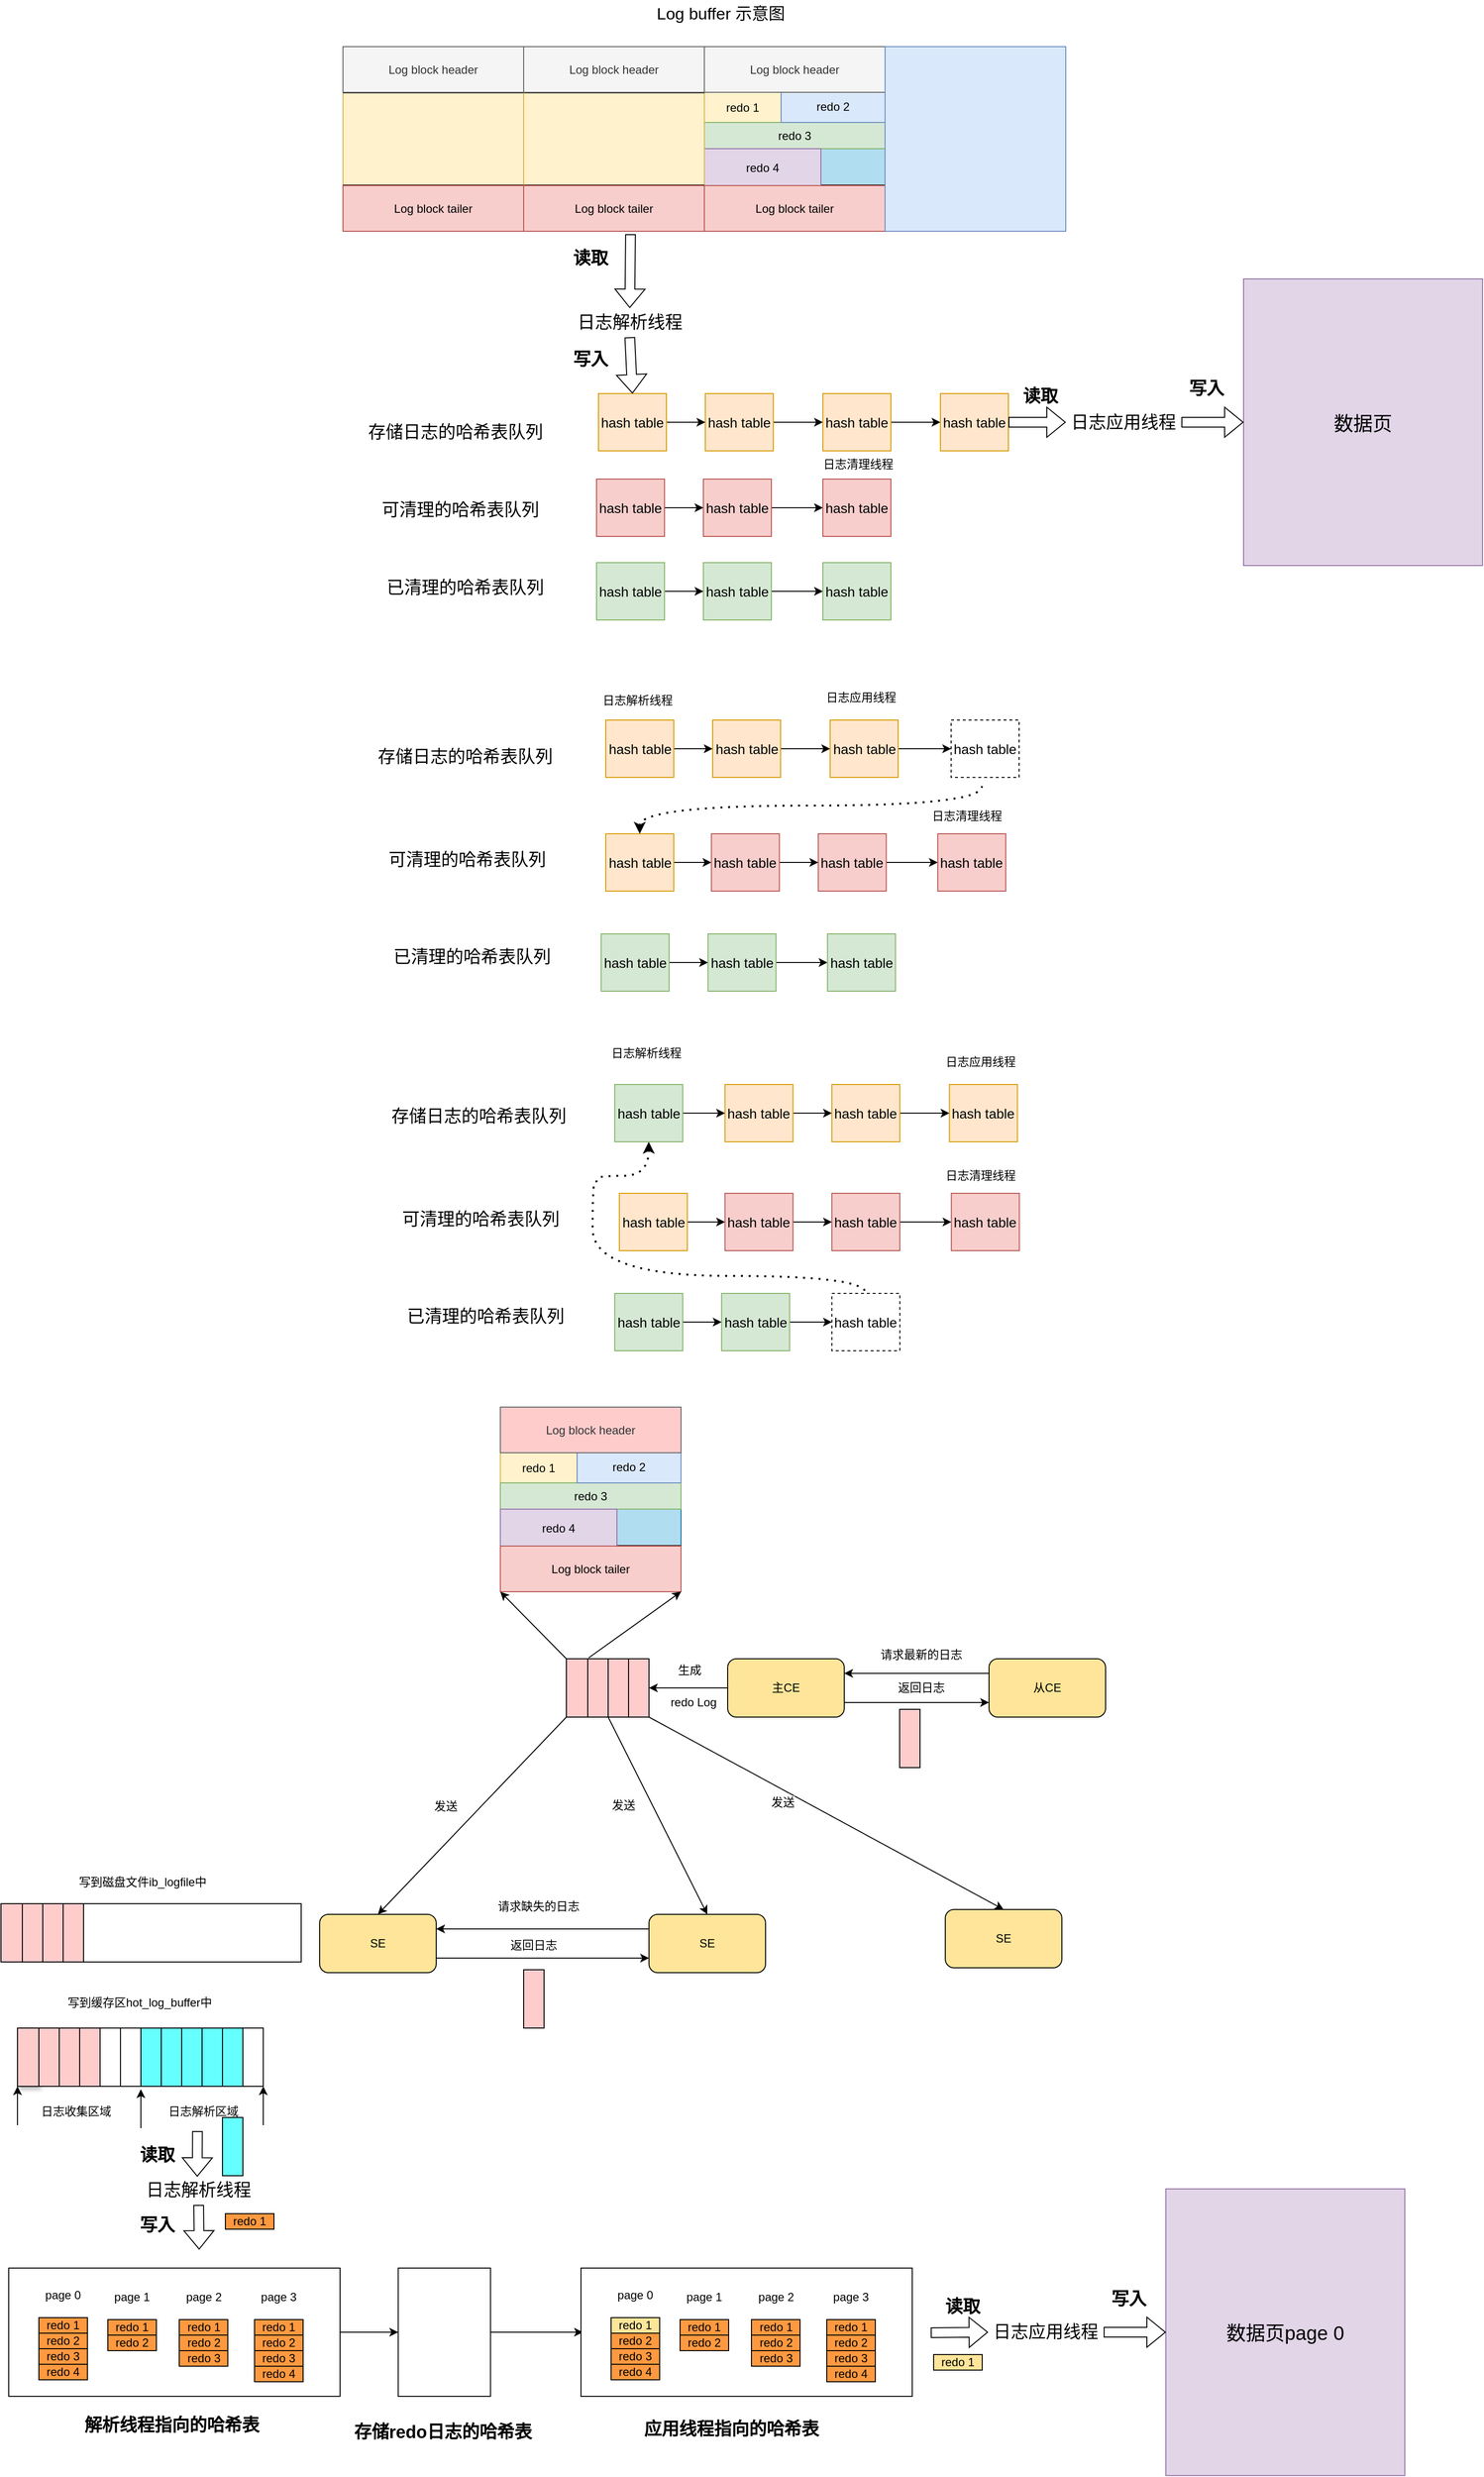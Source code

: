 <mxfile version="22.1.21" type="github">
  <diagram name="Page-1" id="KBtSHqnQXuvCUiZRbfFS">
    <mxGraphModel dx="2463" dy="663" grid="0" gridSize="10" guides="1" tooltips="1" connect="1" arrows="1" fold="1" page="1" pageScale="1" pageWidth="850" pageHeight="1100" math="0" shadow="0">
      <root>
        <mxCell id="0" />
        <mxCell id="1" parent="0" />
        <mxCell id="w9Y-D2jJUCCENfi8wOOg-1" value="&lt;font style=&quot;font-size: 18px;&quot;&gt;存储日志的哈希表队列&lt;/font&gt;" style="text;html=1;strokeColor=none;fillColor=none;align=center;verticalAlign=middle;whiteSpace=wrap;rounded=0;" parent="1" vertex="1">
          <mxGeometry x="69" y="482" width="190" height="40" as="geometry" />
        </mxCell>
        <mxCell id="w9Y-D2jJUCCENfi8wOOg-2" value="&lt;font style=&quot;font-size: 18px;&quot;&gt;可清理的哈希表队列&lt;/font&gt;" style="text;html=1;strokeColor=none;fillColor=none;align=center;verticalAlign=middle;whiteSpace=wrap;rounded=0;" parent="1" vertex="1">
          <mxGeometry x="79" y="562" width="180" height="40" as="geometry" />
        </mxCell>
        <mxCell id="w9Y-D2jJUCCENfi8wOOg-3" value="&lt;font style=&quot;font-size: 18px;&quot;&gt;已清理的哈希表队列&lt;/font&gt;" style="text;html=1;strokeColor=none;fillColor=none;align=center;verticalAlign=middle;whiteSpace=wrap;rounded=0;" parent="1" vertex="1">
          <mxGeometry x="89" y="642" width="170" height="40" as="geometry" />
        </mxCell>
        <mxCell id="w9Y-D2jJUCCENfi8wOOg-9" value="" style="edgeStyle=orthogonalEdgeStyle;rounded=0;orthogonalLoop=1;jettySize=auto;html=1;" parent="1" source="w9Y-D2jJUCCENfi8wOOg-5" target="w9Y-D2jJUCCENfi8wOOg-6" edge="1">
          <mxGeometry relative="1" as="geometry" />
        </mxCell>
        <mxCell id="w9Y-D2jJUCCENfi8wOOg-5" value="&lt;font style=&quot;font-size: 14px;&quot;&gt;hash table&lt;/font&gt;" style="rounded=0;whiteSpace=wrap;html=1;fillColor=#ffe6cc;strokeColor=#d79b00;" parent="1" vertex="1">
          <mxGeometry x="421" y="462" width="70" height="59" as="geometry" />
        </mxCell>
        <mxCell id="w9Y-D2jJUCCENfi8wOOg-10" value="" style="edgeStyle=orthogonalEdgeStyle;rounded=0;orthogonalLoop=1;jettySize=auto;html=1;" parent="1" source="w9Y-D2jJUCCENfi8wOOg-6" target="w9Y-D2jJUCCENfi8wOOg-7" edge="1">
          <mxGeometry relative="1" as="geometry" />
        </mxCell>
        <mxCell id="w9Y-D2jJUCCENfi8wOOg-6" value="&lt;font style=&quot;font-size: 14px;&quot;&gt;hash table&lt;/font&gt;" style="rounded=0;whiteSpace=wrap;html=1;fillColor=#ffe6cc;strokeColor=#d79b00;" parent="1" vertex="1">
          <mxGeometry x="542" y="462" width="70" height="59" as="geometry" />
        </mxCell>
        <mxCell id="w9Y-D2jJUCCENfi8wOOg-7" value="&lt;font style=&quot;font-size: 14px;&quot;&gt;hash table&lt;/font&gt;" style="rounded=0;whiteSpace=wrap;html=1;fillColor=#ffe6cc;strokeColor=#d79b00;" parent="1" vertex="1">
          <mxGeometry x="663" y="462" width="70" height="59" as="geometry" />
        </mxCell>
        <mxCell id="w9Y-D2jJUCCENfi8wOOg-13" value="" style="edgeStyle=orthogonalEdgeStyle;rounded=0;orthogonalLoop=1;jettySize=auto;html=1;" parent="1" source="w9Y-D2jJUCCENfi8wOOg-11" target="w9Y-D2jJUCCENfi8wOOg-5" edge="1">
          <mxGeometry relative="1" as="geometry" />
        </mxCell>
        <mxCell id="w9Y-D2jJUCCENfi8wOOg-11" value="&lt;font style=&quot;font-size: 14px;&quot;&gt;hash table&lt;/font&gt;" style="rounded=0;whiteSpace=wrap;html=1;fillColor=#ffe6cc;strokeColor=#d79b00;" parent="1" vertex="1">
          <mxGeometry x="311" y="462" width="70" height="59" as="geometry" />
        </mxCell>
        <mxCell id="w9Y-D2jJUCCENfi8wOOg-19" value="" style="edgeStyle=orthogonalEdgeStyle;rounded=0;orthogonalLoop=1;jettySize=auto;html=1;" parent="1" source="w9Y-D2jJUCCENfi8wOOg-15" target="w9Y-D2jJUCCENfi8wOOg-18" edge="1">
          <mxGeometry relative="1" as="geometry" />
        </mxCell>
        <mxCell id="w9Y-D2jJUCCENfi8wOOg-15" value="&lt;font style=&quot;font-size: 14px;&quot;&gt;hash table&lt;/font&gt;" style="rounded=0;whiteSpace=wrap;html=1;fillColor=#f8cecc;strokeColor=#b85450;" parent="1" vertex="1">
          <mxGeometry x="419" y="550" width="70" height="59" as="geometry" />
        </mxCell>
        <mxCell id="w9Y-D2jJUCCENfi8wOOg-16" value="" style="edgeStyle=orthogonalEdgeStyle;rounded=0;orthogonalLoop=1;jettySize=auto;html=1;" parent="1" source="w9Y-D2jJUCCENfi8wOOg-17" target="w9Y-D2jJUCCENfi8wOOg-15" edge="1">
          <mxGeometry relative="1" as="geometry" />
        </mxCell>
        <mxCell id="w9Y-D2jJUCCENfi8wOOg-17" value="&lt;font style=&quot;font-size: 14px;&quot;&gt;hash table&lt;/font&gt;" style="rounded=0;whiteSpace=wrap;html=1;fillColor=#f8cecc;strokeColor=#b85450;" parent="1" vertex="1">
          <mxGeometry x="309" y="550" width="70" height="59" as="geometry" />
        </mxCell>
        <mxCell id="w9Y-D2jJUCCENfi8wOOg-18" value="&lt;font style=&quot;font-size: 14px;&quot;&gt;hash table&lt;/font&gt;" style="rounded=0;whiteSpace=wrap;html=1;fillColor=#f8cecc;strokeColor=#b85450;" parent="1" vertex="1">
          <mxGeometry x="542" y="550" width="70" height="59" as="geometry" />
        </mxCell>
        <mxCell id="w9Y-D2jJUCCENfi8wOOg-20" value="" style="edgeStyle=orthogonalEdgeStyle;rounded=0;orthogonalLoop=1;jettySize=auto;html=1;" parent="1" source="w9Y-D2jJUCCENfi8wOOg-21" target="w9Y-D2jJUCCENfi8wOOg-24" edge="1">
          <mxGeometry relative="1" as="geometry" />
        </mxCell>
        <mxCell id="w9Y-D2jJUCCENfi8wOOg-21" value="&lt;font style=&quot;font-size: 14px;&quot;&gt;hash table&lt;/font&gt;" style="rounded=0;whiteSpace=wrap;html=1;fillColor=#d5e8d4;strokeColor=#82b366;" parent="1" vertex="1">
          <mxGeometry x="419" y="636" width="70" height="59" as="geometry" />
        </mxCell>
        <mxCell id="w9Y-D2jJUCCENfi8wOOg-22" value="" style="edgeStyle=orthogonalEdgeStyle;rounded=0;orthogonalLoop=1;jettySize=auto;html=1;" parent="1" source="w9Y-D2jJUCCENfi8wOOg-23" target="w9Y-D2jJUCCENfi8wOOg-21" edge="1">
          <mxGeometry relative="1" as="geometry" />
        </mxCell>
        <mxCell id="w9Y-D2jJUCCENfi8wOOg-23" value="&lt;font style=&quot;font-size: 14px;&quot;&gt;hash table&lt;/font&gt;" style="rounded=0;whiteSpace=wrap;html=1;fillColor=#d5e8d4;strokeColor=#82b366;" parent="1" vertex="1">
          <mxGeometry x="309" y="636" width="70" height="59" as="geometry" />
        </mxCell>
        <mxCell id="w9Y-D2jJUCCENfi8wOOg-24" value="&lt;font style=&quot;font-size: 14px;&quot;&gt;hash table&lt;/font&gt;" style="rounded=0;whiteSpace=wrap;html=1;fillColor=#d5e8d4;strokeColor=#82b366;" parent="1" vertex="1">
          <mxGeometry x="542" y="636" width="70" height="59" as="geometry" />
        </mxCell>
        <mxCell id="w9Y-D2jJUCCENfi8wOOg-25" value="&lt;font style=&quot;font-size: 18px;&quot;&gt;日志解析线程&lt;/font&gt;" style="text;html=1;strokeColor=none;fillColor=none;align=center;verticalAlign=middle;whiteSpace=wrap;rounded=0;" parent="1" vertex="1">
          <mxGeometry x="262.75" y="374" width="161" height="30" as="geometry" />
        </mxCell>
        <mxCell id="w9Y-D2jJUCCENfi8wOOg-26" value="&lt;font style=&quot;font-size: 18px;&quot;&gt;日志应用线程&lt;/font&gt;" style="text;html=1;strokeColor=none;fillColor=none;align=center;verticalAlign=middle;whiteSpace=wrap;rounded=0;" parent="1" vertex="1">
          <mxGeometry x="792" y="476.5" width="119" height="30" as="geometry" />
        </mxCell>
        <mxCell id="w9Y-D2jJUCCENfi8wOOg-79" value="" style="edgeStyle=orthogonalEdgeStyle;rounded=0;orthogonalLoop=1;jettySize=auto;html=1;" parent="1" source="w9Y-D2jJUCCENfi8wOOg-80" target="w9Y-D2jJUCCENfi8wOOg-82" edge="1">
          <mxGeometry relative="1" as="geometry" />
        </mxCell>
        <mxCell id="w9Y-D2jJUCCENfi8wOOg-80" value="&lt;font style=&quot;font-size: 14px;&quot;&gt;hash table&lt;/font&gt;" style="rounded=0;whiteSpace=wrap;html=1;fillColor=#ffe6cc;strokeColor=#d79b00;" parent="1" vertex="1">
          <mxGeometry x="428.5" y="798" width="70" height="59" as="geometry" />
        </mxCell>
        <mxCell id="w9Y-D2jJUCCENfi8wOOg-138" value="" style="edgeStyle=orthogonalEdgeStyle;rounded=0;orthogonalLoop=1;jettySize=auto;html=1;" parent="1" source="w9Y-D2jJUCCENfi8wOOg-82" target="w9Y-D2jJUCCENfi8wOOg-137" edge="1">
          <mxGeometry relative="1" as="geometry" />
        </mxCell>
        <mxCell id="w9Y-D2jJUCCENfi8wOOg-82" value="&lt;font style=&quot;font-size: 14px;&quot;&gt;hash table&lt;/font&gt;" style="rounded=0;whiteSpace=wrap;html=1;fillColor=#ffe6cc;strokeColor=#d79b00;" parent="1" vertex="1">
          <mxGeometry x="549.5" y="798" width="70" height="59" as="geometry" />
        </mxCell>
        <mxCell id="w9Y-D2jJUCCENfi8wOOg-124" value="" style="edgeStyle=orthogonalEdgeStyle;rounded=0;orthogonalLoop=1;jettySize=auto;html=1;" parent="1" source="w9Y-D2jJUCCENfi8wOOg-83" target="w9Y-D2jJUCCENfi8wOOg-89" edge="1">
          <mxGeometry relative="1" as="geometry" />
        </mxCell>
        <mxCell id="w9Y-D2jJUCCENfi8wOOg-83" value="&lt;font style=&quot;font-size: 14px;&quot;&gt;hash table&lt;/font&gt;" style="rounded=0;whiteSpace=wrap;html=1;fillColor=#ffe6cc;strokeColor=#d79b00;" parent="1" vertex="1">
          <mxGeometry x="318.5" y="915" width="70" height="59" as="geometry" />
        </mxCell>
        <mxCell id="w9Y-D2jJUCCENfi8wOOg-84" value="" style="edgeStyle=orthogonalEdgeStyle;rounded=0;orthogonalLoop=1;jettySize=auto;html=1;" parent="1" source="w9Y-D2jJUCCENfi8wOOg-85" target="w9Y-D2jJUCCENfi8wOOg-80" edge="1">
          <mxGeometry relative="1" as="geometry" />
        </mxCell>
        <mxCell id="w9Y-D2jJUCCENfi8wOOg-85" value="&lt;font style=&quot;font-size: 14px;&quot;&gt;hash table&lt;/font&gt;" style="rounded=0;whiteSpace=wrap;html=1;fillColor=#ffe6cc;strokeColor=#d79b00;" parent="1" vertex="1">
          <mxGeometry x="318.5" y="798" width="70" height="59" as="geometry" />
        </mxCell>
        <mxCell id="w9Y-D2jJUCCENfi8wOOg-86" value="" style="edgeStyle=orthogonalEdgeStyle;rounded=0;orthogonalLoop=1;jettySize=auto;html=1;" parent="1" source="w9Y-D2jJUCCENfi8wOOg-87" target="w9Y-D2jJUCCENfi8wOOg-90" edge="1">
          <mxGeometry relative="1" as="geometry" />
        </mxCell>
        <mxCell id="w9Y-D2jJUCCENfi8wOOg-87" value="&lt;font style=&quot;font-size: 14px;&quot;&gt;hash table&lt;/font&gt;" style="rounded=0;whiteSpace=wrap;html=1;fillColor=#f8cecc;strokeColor=#b85450;" parent="1" vertex="1">
          <mxGeometry x="537.25" y="915" width="70" height="59" as="geometry" />
        </mxCell>
        <mxCell id="w9Y-D2jJUCCENfi8wOOg-88" value="" style="edgeStyle=orthogonalEdgeStyle;rounded=0;orthogonalLoop=1;jettySize=auto;html=1;" parent="1" source="w9Y-D2jJUCCENfi8wOOg-89" target="w9Y-D2jJUCCENfi8wOOg-87" edge="1">
          <mxGeometry relative="1" as="geometry" />
        </mxCell>
        <mxCell id="w9Y-D2jJUCCENfi8wOOg-89" value="&lt;font style=&quot;font-size: 14px;&quot;&gt;hash table&lt;/font&gt;" style="rounded=0;whiteSpace=wrap;html=1;fillColor=#f8cecc;strokeColor=#b85450;" parent="1" vertex="1">
          <mxGeometry x="427.25" y="915" width="70" height="59" as="geometry" />
        </mxCell>
        <mxCell id="w9Y-D2jJUCCENfi8wOOg-90" value="&lt;font style=&quot;font-size: 14px;&quot;&gt;hash table&lt;/font&gt;" style="rounded=0;whiteSpace=wrap;html=1;fillColor=#f8cecc;strokeColor=#b85450;" parent="1" vertex="1">
          <mxGeometry x="660.25" y="915" width="70" height="59" as="geometry" />
        </mxCell>
        <mxCell id="w9Y-D2jJUCCENfi8wOOg-91" value="" style="edgeStyle=orthogonalEdgeStyle;rounded=0;orthogonalLoop=1;jettySize=auto;html=1;" parent="1" source="w9Y-D2jJUCCENfi8wOOg-92" target="w9Y-D2jJUCCENfi8wOOg-95" edge="1">
          <mxGeometry relative="1" as="geometry" />
        </mxCell>
        <mxCell id="w9Y-D2jJUCCENfi8wOOg-92" value="&lt;font style=&quot;font-size: 14px;&quot;&gt;hash table&lt;/font&gt;" style="rounded=0;whiteSpace=wrap;html=1;fillColor=#d5e8d4;strokeColor=#82b366;" parent="1" vertex="1">
          <mxGeometry x="423.75" y="1018" width="70" height="59" as="geometry" />
        </mxCell>
        <mxCell id="w9Y-D2jJUCCENfi8wOOg-93" value="" style="edgeStyle=orthogonalEdgeStyle;rounded=0;orthogonalLoop=1;jettySize=auto;html=1;" parent="1" source="w9Y-D2jJUCCENfi8wOOg-94" target="w9Y-D2jJUCCENfi8wOOg-92" edge="1">
          <mxGeometry relative="1" as="geometry" />
        </mxCell>
        <mxCell id="w9Y-D2jJUCCENfi8wOOg-94" value="&lt;font style=&quot;font-size: 14px;&quot;&gt;hash table&lt;/font&gt;" style="rounded=0;whiteSpace=wrap;html=1;fillColor=#d5e8d4;strokeColor=#82b366;" parent="1" vertex="1">
          <mxGeometry x="313.75" y="1018" width="70" height="59" as="geometry" />
        </mxCell>
        <mxCell id="w9Y-D2jJUCCENfi8wOOg-95" value="&lt;font style=&quot;font-size: 14px;&quot;&gt;hash table&lt;/font&gt;" style="rounded=0;whiteSpace=wrap;html=1;fillColor=#d5e8d4;strokeColor=#82b366;" parent="1" vertex="1">
          <mxGeometry x="546.75" y="1018" width="70" height="59" as="geometry" />
        </mxCell>
        <mxCell id="w9Y-D2jJUCCENfi8wOOg-96" value="日志解析线程" style="text;html=1;strokeColor=none;fillColor=none;align=center;verticalAlign=middle;whiteSpace=wrap;rounded=0;" parent="1" vertex="1">
          <mxGeometry x="309" y="763" width="85" height="30" as="geometry" />
        </mxCell>
        <mxCell id="w9Y-D2jJUCCENfi8wOOg-97" value="日志应用线程" style="text;html=1;strokeColor=none;fillColor=none;align=center;verticalAlign=middle;whiteSpace=wrap;rounded=0;" parent="1" vertex="1">
          <mxGeometry x="539.25" y="760" width="85" height="30" as="geometry" />
        </mxCell>
        <mxCell id="w9Y-D2jJUCCENfi8wOOg-98" value="" style="rounded=0;whiteSpace=wrap;html=1;fillColor=#b1ddf0;strokeColor=#10739e;" parent="1" vertex="1">
          <mxGeometry x="420" y="105" width="186" height="190" as="geometry" />
        </mxCell>
        <mxCell id="w9Y-D2jJUCCENfi8wOOg-99" value="" style="endArrow=none;html=1;rounded=0;exitX=0;exitY=0.25;exitDx=0;exitDy=0;entryX=1;entryY=0.25;entryDx=0;entryDy=0;" parent="1" source="w9Y-D2jJUCCENfi8wOOg-98" target="w9Y-D2jJUCCENfi8wOOg-98" edge="1">
          <mxGeometry width="50" height="50" relative="1" as="geometry">
            <mxPoint x="676" y="98" as="sourcePoint" />
            <mxPoint x="726" y="48" as="targetPoint" />
          </mxGeometry>
        </mxCell>
        <mxCell id="w9Y-D2jJUCCENfi8wOOg-100" value="" style="endArrow=none;html=1;rounded=0;exitX=0;exitY=0.75;exitDx=0;exitDy=0;entryX=1;entryY=0.75;entryDx=0;entryDy=0;" parent="1" source="w9Y-D2jJUCCENfi8wOOg-98" target="w9Y-D2jJUCCENfi8wOOg-98" edge="1">
          <mxGeometry width="50" height="50" relative="1" as="geometry">
            <mxPoint x="676" y="98" as="sourcePoint" />
            <mxPoint x="726" y="48" as="targetPoint" />
          </mxGeometry>
        </mxCell>
        <mxCell id="w9Y-D2jJUCCENfi8wOOg-101" value="redo 1" style="rounded=0;whiteSpace=wrap;html=1;fillColor=#fff2cc;strokeColor=#d6b656;" parent="1" vertex="1">
          <mxGeometry x="420" y="152" width="79" height="31" as="geometry" />
        </mxCell>
        <mxCell id="w9Y-D2jJUCCENfi8wOOg-102" value="redo 3" style="rounded=0;whiteSpace=wrap;html=1;fillColor=#d5e8d4;strokeColor=#82b366;" parent="1" vertex="1">
          <mxGeometry x="420" y="183" width="186" height="27" as="geometry" />
        </mxCell>
        <mxCell id="w9Y-D2jJUCCENfi8wOOg-103" value="redo 2" style="text;html=1;strokeColor=#6c8ebf;fillColor=#dae8fc;align=center;verticalAlign=middle;whiteSpace=wrap;rounded=0;" parent="1" vertex="1">
          <mxGeometry x="499" y="151" width="107" height="32" as="geometry" />
        </mxCell>
        <mxCell id="w9Y-D2jJUCCENfi8wOOg-104" value="redo 4" style="rounded=0;whiteSpace=wrap;html=1;fillColor=#e1d5e7;strokeColor=#9673a6;" parent="1" vertex="1">
          <mxGeometry x="420" y="210" width="120" height="39" as="geometry" />
        </mxCell>
        <mxCell id="w9Y-D2jJUCCENfi8wOOg-105" value="Log block header" style="rounded=0;whiteSpace=wrap;html=1;fillColor=#f5f5f5;strokeColor=#666666;fontColor=#333333;" parent="1" vertex="1">
          <mxGeometry x="420" y="105" width="186" height="47" as="geometry" />
        </mxCell>
        <mxCell id="w9Y-D2jJUCCENfi8wOOg-106" value="Log block tailer" style="rounded=0;whiteSpace=wrap;html=1;fillColor=#f8cecc;strokeColor=#b85450;" parent="1" vertex="1">
          <mxGeometry x="420" y="248" width="186" height="47" as="geometry" />
        </mxCell>
        <mxCell id="w9Y-D2jJUCCENfi8wOOg-107" value="" style="rounded=0;whiteSpace=wrap;html=1;fillColor=#fff2cc;strokeColor=#d6b656;" parent="1" vertex="1">
          <mxGeometry x="234" y="105" width="186" height="190" as="geometry" />
        </mxCell>
        <mxCell id="w9Y-D2jJUCCENfi8wOOg-108" value="" style="endArrow=none;html=1;rounded=0;exitX=0;exitY=0.25;exitDx=0;exitDy=0;entryX=1;entryY=0.25;entryDx=0;entryDy=0;" parent="1" source="w9Y-D2jJUCCENfi8wOOg-107" target="w9Y-D2jJUCCENfi8wOOg-107" edge="1">
          <mxGeometry width="50" height="50" relative="1" as="geometry">
            <mxPoint x="490" y="98" as="sourcePoint" />
            <mxPoint x="540" y="48" as="targetPoint" />
          </mxGeometry>
        </mxCell>
        <mxCell id="w9Y-D2jJUCCENfi8wOOg-109" value="" style="endArrow=none;html=1;rounded=0;exitX=0;exitY=0.75;exitDx=0;exitDy=0;entryX=1;entryY=0.75;entryDx=0;entryDy=0;" parent="1" source="w9Y-D2jJUCCENfi8wOOg-107" target="w9Y-D2jJUCCENfi8wOOg-107" edge="1">
          <mxGeometry width="50" height="50" relative="1" as="geometry">
            <mxPoint x="490" y="98" as="sourcePoint" />
            <mxPoint x="540" y="48" as="targetPoint" />
          </mxGeometry>
        </mxCell>
        <mxCell id="w9Y-D2jJUCCENfi8wOOg-110" value="Log block header" style="rounded=0;whiteSpace=wrap;html=1;fillColor=#f5f5f5;strokeColor=#666666;fontColor=#333333;" parent="1" vertex="1">
          <mxGeometry x="234" y="105" width="186" height="47" as="geometry" />
        </mxCell>
        <mxCell id="w9Y-D2jJUCCENfi8wOOg-111" value="Log block tailer" style="rounded=0;whiteSpace=wrap;html=1;fillColor=#f8cecc;strokeColor=#b85450;" parent="1" vertex="1">
          <mxGeometry x="234" y="248" width="186" height="47" as="geometry" />
        </mxCell>
        <mxCell id="w9Y-D2jJUCCENfi8wOOg-112" value="" style="rounded=0;whiteSpace=wrap;html=1;fillColor=#fff2cc;strokeColor=#d6b656;" parent="1" vertex="1">
          <mxGeometry x="48" y="105" width="186" height="190" as="geometry" />
        </mxCell>
        <mxCell id="w9Y-D2jJUCCENfi8wOOg-113" value="" style="endArrow=none;html=1;rounded=0;exitX=0;exitY=0.25;exitDx=0;exitDy=0;entryX=1;entryY=0.25;entryDx=0;entryDy=0;" parent="1" source="w9Y-D2jJUCCENfi8wOOg-112" target="w9Y-D2jJUCCENfi8wOOg-112" edge="1">
          <mxGeometry width="50" height="50" relative="1" as="geometry">
            <mxPoint x="304" y="98" as="sourcePoint" />
            <mxPoint x="354" y="48" as="targetPoint" />
          </mxGeometry>
        </mxCell>
        <mxCell id="w9Y-D2jJUCCENfi8wOOg-114" value="" style="endArrow=none;html=1;rounded=0;exitX=0;exitY=0.75;exitDx=0;exitDy=0;entryX=1;entryY=0.75;entryDx=0;entryDy=0;" parent="1" source="w9Y-D2jJUCCENfi8wOOg-112" target="w9Y-D2jJUCCENfi8wOOg-112" edge="1">
          <mxGeometry width="50" height="50" relative="1" as="geometry">
            <mxPoint x="304" y="98" as="sourcePoint" />
            <mxPoint x="354" y="48" as="targetPoint" />
          </mxGeometry>
        </mxCell>
        <mxCell id="w9Y-D2jJUCCENfi8wOOg-115" value="Log block header" style="rounded=0;whiteSpace=wrap;html=1;fillColor=#f5f5f5;strokeColor=#666666;fontColor=#333333;" parent="1" vertex="1">
          <mxGeometry x="48" y="105" width="186" height="47" as="geometry" />
        </mxCell>
        <mxCell id="w9Y-D2jJUCCENfi8wOOg-116" value="Log block tailer" style="rounded=0;whiteSpace=wrap;html=1;fillColor=#f8cecc;strokeColor=#b85450;" parent="1" vertex="1">
          <mxGeometry x="48" y="248" width="186" height="47" as="geometry" />
        </mxCell>
        <mxCell id="w9Y-D2jJUCCENfi8wOOg-117" value="&lt;font style=&quot;font-size: 17px;&quot;&gt;Log buffer 示意图&lt;/font&gt;" style="text;html=1;strokeColor=none;fillColor=none;align=center;verticalAlign=middle;whiteSpace=wrap;rounded=0;" parent="1" vertex="1">
          <mxGeometry x="347.75" y="57" width="178" height="30" as="geometry" />
        </mxCell>
        <mxCell id="w9Y-D2jJUCCENfi8wOOg-118" value="" style="rounded=0;whiteSpace=wrap;html=1;fillColor=#dae8fc;strokeColor=#6c8ebf;" parent="1" vertex="1">
          <mxGeometry x="606" y="105" width="186" height="190" as="geometry" />
        </mxCell>
        <mxCell id="w9Y-D2jJUCCENfi8wOOg-119" value="&lt;font style=&quot;font-size: 18px;&quot;&gt;存储日志的哈希表队列&lt;/font&gt;" style="text;html=1;strokeColor=none;fillColor=none;align=center;verticalAlign=middle;whiteSpace=wrap;rounded=0;" parent="1" vertex="1">
          <mxGeometry x="79" y="815.5" width="190" height="40" as="geometry" />
        </mxCell>
        <mxCell id="w9Y-D2jJUCCENfi8wOOg-120" value="&lt;font style=&quot;font-size: 18px;&quot;&gt;可清理的哈希表队列&lt;/font&gt;" style="text;html=1;strokeColor=none;fillColor=none;align=center;verticalAlign=middle;whiteSpace=wrap;rounded=0;" parent="1" vertex="1">
          <mxGeometry x="86.25" y="921.5" width="180" height="40" as="geometry" />
        </mxCell>
        <mxCell id="w9Y-D2jJUCCENfi8wOOg-121" value="&lt;font style=&quot;font-size: 18px;&quot;&gt;已清理的哈希表队列&lt;/font&gt;" style="text;html=1;strokeColor=none;fillColor=none;align=center;verticalAlign=middle;whiteSpace=wrap;rounded=0;" parent="1" vertex="1">
          <mxGeometry x="96.25" y="1021.5" width="170" height="40" as="geometry" />
        </mxCell>
        <mxCell id="w9Y-D2jJUCCENfi8wOOg-122" value="日志清理线程" style="text;html=1;strokeColor=none;fillColor=none;align=center;verticalAlign=middle;whiteSpace=wrap;rounded=0;" parent="1" vertex="1">
          <mxGeometry x="536" y="520" width="85" height="30" as="geometry" />
        </mxCell>
        <mxCell id="w9Y-D2jJUCCENfi8wOOg-123" value="日志清理线程" style="text;html=1;strokeColor=none;fillColor=none;align=center;verticalAlign=middle;whiteSpace=wrap;rounded=0;" parent="1" vertex="1">
          <mxGeometry x="648" y="882" width="85" height="30" as="geometry" />
        </mxCell>
        <mxCell id="w9Y-D2jJUCCENfi8wOOg-125" value="" style="shape=flexArrow;endArrow=classic;html=1;rounded=0;entryX=0.5;entryY=0;entryDx=0;entryDy=0;" parent="1" target="w9Y-D2jJUCCENfi8wOOg-25" edge="1">
          <mxGeometry width="50" height="50" relative="1" as="geometry">
            <mxPoint x="344" y="298" as="sourcePoint" />
            <mxPoint x="449" y="310" as="targetPoint" />
          </mxGeometry>
        </mxCell>
        <mxCell id="w9Y-D2jJUCCENfi8wOOg-127" value="&lt;font style=&quot;font-size: 18px;&quot;&gt;&lt;b&gt;读取&lt;/b&gt;&lt;/font&gt;" style="text;html=1;strokeColor=none;fillColor=none;align=center;verticalAlign=middle;whiteSpace=wrap;rounded=0;" parent="1" vertex="1">
          <mxGeometry x="273" y="308" width="60" height="30" as="geometry" />
        </mxCell>
        <mxCell id="w9Y-D2jJUCCENfi8wOOg-128" value="" style="shape=flexArrow;endArrow=classic;html=1;rounded=0;exitX=0.5;exitY=1;exitDx=0;exitDy=0;entryX=0.5;entryY=0;entryDx=0;entryDy=0;" parent="1" source="w9Y-D2jJUCCENfi8wOOg-25" target="w9Y-D2jJUCCENfi8wOOg-11" edge="1">
          <mxGeometry width="50" height="50" relative="1" as="geometry">
            <mxPoint x="354" y="505" as="sourcePoint" />
            <mxPoint x="404" y="455" as="targetPoint" />
          </mxGeometry>
        </mxCell>
        <mxCell id="w9Y-D2jJUCCENfi8wOOg-129" value="&lt;font style=&quot;font-size: 18px;&quot;&gt;&lt;b&gt;写入&lt;/b&gt;&lt;/font&gt;" style="text;html=1;strokeColor=none;fillColor=none;align=center;verticalAlign=middle;whiteSpace=wrap;rounded=0;" parent="1" vertex="1">
          <mxGeometry x="273" y="412" width="60" height="30" as="geometry" />
        </mxCell>
        <mxCell id="w9Y-D2jJUCCENfi8wOOg-130" value="" style="shape=flexArrow;endArrow=classic;html=1;rounded=0;exitX=1;exitY=0.5;exitDx=0;exitDy=0;entryX=0;entryY=0.5;entryDx=0;entryDy=0;" parent="1" source="w9Y-D2jJUCCENfi8wOOg-7" target="w9Y-D2jJUCCENfi8wOOg-26" edge="1">
          <mxGeometry width="50" height="50" relative="1" as="geometry">
            <mxPoint x="354" y="308" as="sourcePoint" />
            <mxPoint x="775" y="497" as="targetPoint" />
          </mxGeometry>
        </mxCell>
        <mxCell id="w9Y-D2jJUCCENfi8wOOg-131" value="&lt;font style=&quot;font-size: 18px;&quot;&gt;&lt;b&gt;读取&lt;/b&gt;&lt;/font&gt;" style="text;html=1;strokeColor=none;fillColor=none;align=center;verticalAlign=middle;whiteSpace=wrap;rounded=0;" parent="1" vertex="1">
          <mxGeometry x="736" y="450" width="60" height="30" as="geometry" />
        </mxCell>
        <mxCell id="w9Y-D2jJUCCENfi8wOOg-132" value="&lt;font style=&quot;font-size: 20px;&quot;&gt;数据页&lt;/font&gt;" style="rounded=0;whiteSpace=wrap;html=1;fillColor=#e1d5e7;strokeColor=#9673a6;" parent="1" vertex="1">
          <mxGeometry x="975" y="344" width="246" height="295" as="geometry" />
        </mxCell>
        <mxCell id="w9Y-D2jJUCCENfi8wOOg-133" value="" style="shape=flexArrow;endArrow=classic;html=1;rounded=0;exitX=1;exitY=0.5;exitDx=0;exitDy=0;entryX=0;entryY=0.5;entryDx=0;entryDy=0;" parent="1" source="w9Y-D2jJUCCENfi8wOOg-26" target="w9Y-D2jJUCCENfi8wOOg-132" edge="1">
          <mxGeometry width="50" height="50" relative="1" as="geometry">
            <mxPoint x="985" y="418" as="sourcePoint" />
            <mxPoint x="988" y="476" as="targetPoint" />
          </mxGeometry>
        </mxCell>
        <mxCell id="w9Y-D2jJUCCENfi8wOOg-134" value="&lt;font style=&quot;font-size: 18px;&quot;&gt;&lt;b&gt;写入&lt;/b&gt;&lt;/font&gt;" style="text;html=1;strokeColor=none;fillColor=none;align=center;verticalAlign=middle;whiteSpace=wrap;rounded=0;" parent="1" vertex="1">
          <mxGeometry x="907" y="442" width="60" height="30" as="geometry" />
        </mxCell>
        <mxCell id="w9Y-D2jJUCCENfi8wOOg-135" value="" style="endArrow=none;dashed=1;html=1;dashPattern=1 3;strokeWidth=2;rounded=0;exitX=0.5;exitY=0;exitDx=0;exitDy=0;edgeStyle=orthogonalEdgeStyle;curved=1;startArrow=classic;startFill=1;entryX=0.453;entryY=1.153;entryDx=0;entryDy=0;entryPerimeter=0;" parent="1" source="w9Y-D2jJUCCENfi8wOOg-83" target="w9Y-D2jJUCCENfi8wOOg-137" edge="1">
          <mxGeometry width="50" height="50" relative="1" as="geometry">
            <mxPoint x="613" y="1005" as="sourcePoint" />
            <mxPoint x="700" y="835" as="targetPoint" />
          </mxGeometry>
        </mxCell>
        <mxCell id="w9Y-D2jJUCCENfi8wOOg-137" value="&lt;font style=&quot;font-size: 14px;&quot;&gt;hash table&lt;/font&gt;" style="rounded=0;whiteSpace=wrap;html=1;dashed=1;" parent="1" vertex="1">
          <mxGeometry x="674" y="798" width="70" height="59" as="geometry" />
        </mxCell>
        <mxCell id="w9Y-D2jJUCCENfi8wOOg-139" value="" style="edgeStyle=orthogonalEdgeStyle;rounded=0;orthogonalLoop=1;jettySize=auto;html=1;" parent="1" source="w9Y-D2jJUCCENfi8wOOg-140" target="w9Y-D2jJUCCENfi8wOOg-142" edge="1">
          <mxGeometry relative="1" as="geometry" />
        </mxCell>
        <mxCell id="w9Y-D2jJUCCENfi8wOOg-140" value="&lt;font style=&quot;font-size: 14px;&quot;&gt;hash table&lt;/font&gt;" style="rounded=0;whiteSpace=wrap;html=1;fillColor=#ffe6cc;strokeColor=#d79b00;" parent="1" vertex="1">
          <mxGeometry x="551.25" y="1173" width="70" height="59" as="geometry" />
        </mxCell>
        <mxCell id="w9Y-D2jJUCCENfi8wOOg-142" value="&lt;font style=&quot;font-size: 14px;&quot;&gt;hash table&lt;/font&gt;" style="rounded=0;whiteSpace=wrap;html=1;fillColor=#ffe6cc;strokeColor=#d79b00;" parent="1" vertex="1">
          <mxGeometry x="672.25" y="1173" width="70" height="59" as="geometry" />
        </mxCell>
        <mxCell id="w9Y-D2jJUCCENfi8wOOg-143" value="" style="edgeStyle=orthogonalEdgeStyle;rounded=0;orthogonalLoop=1;jettySize=auto;html=1;" parent="1" source="w9Y-D2jJUCCENfi8wOOg-144" target="w9Y-D2jJUCCENfi8wOOg-150" edge="1">
          <mxGeometry relative="1" as="geometry" />
        </mxCell>
        <mxCell id="w9Y-D2jJUCCENfi8wOOg-144" value="&lt;font style=&quot;font-size: 14px;&quot;&gt;hash table&lt;/font&gt;" style="rounded=0;whiteSpace=wrap;html=1;fillColor=#ffe6cc;strokeColor=#d79b00;" parent="1" vertex="1">
          <mxGeometry x="332.5" y="1285" width="70" height="59" as="geometry" />
        </mxCell>
        <mxCell id="w9Y-D2jJUCCENfi8wOOg-145" value="" style="edgeStyle=orthogonalEdgeStyle;rounded=0;orthogonalLoop=1;jettySize=auto;html=1;" parent="1" source="w9Y-D2jJUCCENfi8wOOg-146" target="w9Y-D2jJUCCENfi8wOOg-140" edge="1">
          <mxGeometry relative="1" as="geometry" />
        </mxCell>
        <mxCell id="w9Y-D2jJUCCENfi8wOOg-146" value="&lt;font style=&quot;font-size: 14px;&quot;&gt;hash table&lt;/font&gt;" style="rounded=0;whiteSpace=wrap;html=1;fillColor=#ffe6cc;strokeColor=#d79b00;" parent="1" vertex="1">
          <mxGeometry x="441.25" y="1173" width="70" height="59" as="geometry" />
        </mxCell>
        <mxCell id="w9Y-D2jJUCCENfi8wOOg-147" value="" style="edgeStyle=orthogonalEdgeStyle;rounded=0;orthogonalLoop=1;jettySize=auto;html=1;" parent="1" source="w9Y-D2jJUCCENfi8wOOg-148" target="w9Y-D2jJUCCENfi8wOOg-151" edge="1">
          <mxGeometry relative="1" as="geometry" />
        </mxCell>
        <mxCell id="w9Y-D2jJUCCENfi8wOOg-148" value="&lt;font style=&quot;font-size: 14px;&quot;&gt;hash table&lt;/font&gt;" style="rounded=0;whiteSpace=wrap;html=1;fillColor=#f8cecc;strokeColor=#b85450;" parent="1" vertex="1">
          <mxGeometry x="551.25" y="1285" width="70" height="59" as="geometry" />
        </mxCell>
        <mxCell id="w9Y-D2jJUCCENfi8wOOg-149" value="" style="edgeStyle=orthogonalEdgeStyle;rounded=0;orthogonalLoop=1;jettySize=auto;html=1;" parent="1" source="w9Y-D2jJUCCENfi8wOOg-150" target="w9Y-D2jJUCCENfi8wOOg-148" edge="1">
          <mxGeometry relative="1" as="geometry" />
        </mxCell>
        <mxCell id="w9Y-D2jJUCCENfi8wOOg-150" value="&lt;font style=&quot;font-size: 14px;&quot;&gt;hash table&lt;/font&gt;" style="rounded=0;whiteSpace=wrap;html=1;fillColor=#f8cecc;strokeColor=#b85450;" parent="1" vertex="1">
          <mxGeometry x="441.25" y="1285" width="70" height="59" as="geometry" />
        </mxCell>
        <mxCell id="w9Y-D2jJUCCENfi8wOOg-151" value="&lt;font style=&quot;font-size: 14px;&quot;&gt;hash table&lt;/font&gt;" style="rounded=0;whiteSpace=wrap;html=1;fillColor=#f8cecc;strokeColor=#b85450;" parent="1" vertex="1">
          <mxGeometry x="674.25" y="1285" width="70" height="59" as="geometry" />
        </mxCell>
        <mxCell id="w9Y-D2jJUCCENfi8wOOg-170" value="" style="edgeStyle=orthogonalEdgeStyle;rounded=0;orthogonalLoop=1;jettySize=auto;html=1;" parent="1" source="w9Y-D2jJUCCENfi8wOOg-153" target="w9Y-D2jJUCCENfi8wOOg-164" edge="1">
          <mxGeometry relative="1" as="geometry" />
        </mxCell>
        <mxCell id="w9Y-D2jJUCCENfi8wOOg-153" value="&lt;font style=&quot;font-size: 14px;&quot;&gt;hash table&lt;/font&gt;" style="rounded=0;whiteSpace=wrap;html=1;fillColor=#d5e8d4;strokeColor=#82b366;" parent="1" vertex="1">
          <mxGeometry x="437.75" y="1388" width="70" height="59" as="geometry" />
        </mxCell>
        <mxCell id="w9Y-D2jJUCCENfi8wOOg-154" value="" style="edgeStyle=orthogonalEdgeStyle;rounded=0;orthogonalLoop=1;jettySize=auto;html=1;" parent="1" source="w9Y-D2jJUCCENfi8wOOg-155" target="w9Y-D2jJUCCENfi8wOOg-153" edge="1">
          <mxGeometry relative="1" as="geometry" />
        </mxCell>
        <mxCell id="w9Y-D2jJUCCENfi8wOOg-155" value="&lt;font style=&quot;font-size: 14px;&quot;&gt;hash table&lt;/font&gt;" style="rounded=0;whiteSpace=wrap;html=1;fillColor=#d5e8d4;strokeColor=#82b366;" parent="1" vertex="1">
          <mxGeometry x="327.75" y="1388" width="70" height="59" as="geometry" />
        </mxCell>
        <mxCell id="w9Y-D2jJUCCENfi8wOOg-157" value="日志解析线程" style="text;html=1;strokeColor=none;fillColor=none;align=center;verticalAlign=middle;whiteSpace=wrap;rounded=0;" parent="1" vertex="1">
          <mxGeometry x="317.5" y="1126" width="85" height="30" as="geometry" />
        </mxCell>
        <mxCell id="w9Y-D2jJUCCENfi8wOOg-158" value="日志应用线程" style="text;html=1;strokeColor=none;fillColor=none;align=center;verticalAlign=middle;whiteSpace=wrap;rounded=0;" parent="1" vertex="1">
          <mxGeometry x="662" y="1135" width="85" height="30" as="geometry" />
        </mxCell>
        <mxCell id="w9Y-D2jJUCCENfi8wOOg-159" value="&lt;font style=&quot;font-size: 18px;&quot;&gt;存储日志的哈希表队列&lt;/font&gt;" style="text;html=1;strokeColor=none;fillColor=none;align=center;verticalAlign=middle;whiteSpace=wrap;rounded=0;" parent="1" vertex="1">
          <mxGeometry x="93" y="1185.5" width="190" height="40" as="geometry" />
        </mxCell>
        <mxCell id="w9Y-D2jJUCCENfi8wOOg-160" value="&lt;font style=&quot;font-size: 18px;&quot;&gt;可清理的哈希表队列&lt;/font&gt;" style="text;html=1;strokeColor=none;fillColor=none;align=center;verticalAlign=middle;whiteSpace=wrap;rounded=0;" parent="1" vertex="1">
          <mxGeometry x="100.25" y="1291.5" width="180" height="40" as="geometry" />
        </mxCell>
        <mxCell id="w9Y-D2jJUCCENfi8wOOg-161" value="&lt;font style=&quot;font-size: 18px;&quot;&gt;已清理的哈希表队列&lt;/font&gt;" style="text;html=1;strokeColor=none;fillColor=none;align=center;verticalAlign=middle;whiteSpace=wrap;rounded=0;" parent="1" vertex="1">
          <mxGeometry x="110.25" y="1391.5" width="170" height="40" as="geometry" />
        </mxCell>
        <mxCell id="w9Y-D2jJUCCENfi8wOOg-162" value="日志清理线程" style="text;html=1;strokeColor=none;fillColor=none;align=center;verticalAlign=middle;whiteSpace=wrap;rounded=0;" parent="1" vertex="1">
          <mxGeometry x="662" y="1252" width="85" height="30" as="geometry" />
        </mxCell>
        <mxCell id="w9Y-D2jJUCCENfi8wOOg-164" value="&lt;font style=&quot;font-size: 14px;&quot;&gt;hash table&lt;/font&gt;" style="rounded=0;whiteSpace=wrap;html=1;dashed=1;" parent="1" vertex="1">
          <mxGeometry x="551.25" y="1388" width="70" height="59" as="geometry" />
        </mxCell>
        <mxCell id="w9Y-D2jJUCCENfi8wOOg-166" value="" style="endArrow=none;dashed=1;html=1;dashPattern=1 3;strokeWidth=2;rounded=0;edgeStyle=orthogonalEdgeStyle;curved=1;startArrow=classic;startFill=1;entryX=0.5;entryY=0;entryDx=0;entryDy=0;exitX=0.5;exitY=1;exitDx=0;exitDy=0;" parent="1" source="w9Y-D2jJUCCENfi8wOOg-167" target="w9Y-D2jJUCCENfi8wOOg-164" edge="1">
          <mxGeometry width="50" height="50" relative="1" as="geometry">
            <mxPoint x="309" y="1254" as="sourcePoint" />
            <mxPoint x="859" y="1177" as="targetPoint" />
            <Array as="points">
              <mxPoint x="363" y="1267" />
              <mxPoint x="310" y="1267" />
              <mxPoint x="310" y="1273" />
              <mxPoint x="305" y="1273" />
              <mxPoint x="305" y="1370" />
              <mxPoint x="586" y="1370" />
            </Array>
          </mxGeometry>
        </mxCell>
        <mxCell id="w9Y-D2jJUCCENfi8wOOg-169" value="" style="edgeStyle=orthogonalEdgeStyle;rounded=0;orthogonalLoop=1;jettySize=auto;html=1;" parent="1" source="w9Y-D2jJUCCENfi8wOOg-167" target="w9Y-D2jJUCCENfi8wOOg-146" edge="1">
          <mxGeometry relative="1" as="geometry" />
        </mxCell>
        <mxCell id="w9Y-D2jJUCCENfi8wOOg-167" value="&lt;font style=&quot;font-size: 14px;&quot;&gt;hash table&lt;/font&gt;" style="rounded=0;whiteSpace=wrap;html=1;fillColor=#d5e8d4;strokeColor=#82b366;" parent="1" vertex="1">
          <mxGeometry x="327.75" y="1173" width="70" height="59" as="geometry" />
        </mxCell>
        <mxCell id="h78ommX-Yg9j3w2IVpGo-1" value="" style="rounded=0;whiteSpace=wrap;html=1;fillColor=#b1ddf0;strokeColor=#10739e;" vertex="1" parent="1">
          <mxGeometry x="210" y="1505" width="186" height="190" as="geometry" />
        </mxCell>
        <mxCell id="h78ommX-Yg9j3w2IVpGo-2" value="" style="endArrow=none;html=1;rounded=0;exitX=0;exitY=0.25;exitDx=0;exitDy=0;entryX=1;entryY=0.25;entryDx=0;entryDy=0;" edge="1" parent="1" source="h78ommX-Yg9j3w2IVpGo-1" target="h78ommX-Yg9j3w2IVpGo-1">
          <mxGeometry width="50" height="50" relative="1" as="geometry">
            <mxPoint x="466" y="1498" as="sourcePoint" />
            <mxPoint x="516" y="1448" as="targetPoint" />
          </mxGeometry>
        </mxCell>
        <mxCell id="h78ommX-Yg9j3w2IVpGo-3" value="" style="endArrow=none;html=1;rounded=0;exitX=0;exitY=0.75;exitDx=0;exitDy=0;entryX=1;entryY=0.75;entryDx=0;entryDy=0;" edge="1" parent="1" source="h78ommX-Yg9j3w2IVpGo-1" target="h78ommX-Yg9j3w2IVpGo-1">
          <mxGeometry width="50" height="50" relative="1" as="geometry">
            <mxPoint x="466" y="1498" as="sourcePoint" />
            <mxPoint x="516" y="1448" as="targetPoint" />
          </mxGeometry>
        </mxCell>
        <mxCell id="h78ommX-Yg9j3w2IVpGo-4" value="redo 1" style="rounded=0;whiteSpace=wrap;html=1;fillColor=#fff2cc;strokeColor=#d6b656;" vertex="1" parent="1">
          <mxGeometry x="210" y="1552" width="79" height="31" as="geometry" />
        </mxCell>
        <mxCell id="h78ommX-Yg9j3w2IVpGo-5" value="redo 3" style="rounded=0;whiteSpace=wrap;html=1;fillColor=#d5e8d4;strokeColor=#82b366;" vertex="1" parent="1">
          <mxGeometry x="210" y="1583" width="186" height="27" as="geometry" />
        </mxCell>
        <mxCell id="h78ommX-Yg9j3w2IVpGo-6" value="redo 2" style="text;html=1;strokeColor=#6c8ebf;fillColor=#dae8fc;align=center;verticalAlign=middle;whiteSpace=wrap;rounded=0;" vertex="1" parent="1">
          <mxGeometry x="289" y="1551" width="107" height="32" as="geometry" />
        </mxCell>
        <mxCell id="h78ommX-Yg9j3w2IVpGo-7" value="redo 4" style="rounded=0;whiteSpace=wrap;html=1;fillColor=#e1d5e7;strokeColor=#9673a6;" vertex="1" parent="1">
          <mxGeometry x="210" y="1610" width="120" height="39" as="geometry" />
        </mxCell>
        <mxCell id="h78ommX-Yg9j3w2IVpGo-8" value="Log block header" style="rounded=0;whiteSpace=wrap;html=1;fillColor=#FFCCCC;strokeColor=#666666;fontColor=#333333;" vertex="1" parent="1">
          <mxGeometry x="210" y="1505" width="186" height="47" as="geometry" />
        </mxCell>
        <mxCell id="h78ommX-Yg9j3w2IVpGo-9" value="Log block tailer" style="rounded=0;whiteSpace=wrap;html=1;fillColor=#f8cecc;strokeColor=#b85450;" vertex="1" parent="1">
          <mxGeometry x="210" y="1648" width="186" height="47" as="geometry" />
        </mxCell>
        <mxCell id="h78ommX-Yg9j3w2IVpGo-36" style="edgeStyle=orthogonalEdgeStyle;rounded=0;orthogonalLoop=1;jettySize=auto;html=1;exitX=0;exitY=0.5;exitDx=0;exitDy=0;entryX=1;entryY=0.5;entryDx=0;entryDy=0;" edge="1" parent="1" source="h78ommX-Yg9j3w2IVpGo-10" target="h78ommX-Yg9j3w2IVpGo-14">
          <mxGeometry relative="1" as="geometry" />
        </mxCell>
        <mxCell id="h78ommX-Yg9j3w2IVpGo-65" style="edgeStyle=orthogonalEdgeStyle;rounded=0;orthogonalLoop=1;jettySize=auto;html=1;exitX=1;exitY=0.75;exitDx=0;exitDy=0;entryX=0;entryY=0.75;entryDx=0;entryDy=0;" edge="1" parent="1" source="h78ommX-Yg9j3w2IVpGo-10" target="h78ommX-Yg9j3w2IVpGo-28">
          <mxGeometry relative="1" as="geometry" />
        </mxCell>
        <mxCell id="h78ommX-Yg9j3w2IVpGo-10" value="主CE" style="rounded=1;whiteSpace=wrap;html=1;fillColor=#FFE599;" vertex="1" parent="1">
          <mxGeometry x="444" y="1764" width="120" height="60" as="geometry" />
        </mxCell>
        <mxCell id="h78ommX-Yg9j3w2IVpGo-11" value="" style="rounded=0;whiteSpace=wrap;html=1;fillColor=#FFCCCC;" vertex="1" parent="1">
          <mxGeometry x="278" y="1764" width="22" height="60" as="geometry" />
        </mxCell>
        <mxCell id="h78ommX-Yg9j3w2IVpGo-12" value="" style="rounded=0;whiteSpace=wrap;html=1;fillColor=#FFCCCC;" vertex="1" parent="1">
          <mxGeometry x="300" y="1764" width="21" height="60" as="geometry" />
        </mxCell>
        <mxCell id="h78ommX-Yg9j3w2IVpGo-13" value="" style="rounded=0;whiteSpace=wrap;html=1;fillColor=#FFCCCC;" vertex="1" parent="1">
          <mxGeometry x="321" y="1764" width="21" height="60" as="geometry" />
        </mxCell>
        <mxCell id="h78ommX-Yg9j3w2IVpGo-14" value="" style="rounded=0;whiteSpace=wrap;html=1;fillColor=#FFCCCC;" vertex="1" parent="1">
          <mxGeometry x="342" y="1764" width="21" height="60" as="geometry" />
        </mxCell>
        <mxCell id="h78ommX-Yg9j3w2IVpGo-19" value="生成" style="text;html=1;strokeColor=none;fillColor=none;align=center;verticalAlign=middle;whiteSpace=wrap;rounded=0;" vertex="1" parent="1">
          <mxGeometry x="374.75" y="1761" width="60" height="30" as="geometry" />
        </mxCell>
        <mxCell id="h78ommX-Yg9j3w2IVpGo-21" value="" style="endArrow=classic;html=1;rounded=0;entryX=1;entryY=1;entryDx=0;entryDy=0;" edge="1" parent="1" target="h78ommX-Yg9j3w2IVpGo-9">
          <mxGeometry width="50" height="50" relative="1" as="geometry">
            <mxPoint x="301" y="1763" as="sourcePoint" />
            <mxPoint x="681" y="1603" as="targetPoint" />
          </mxGeometry>
        </mxCell>
        <mxCell id="h78ommX-Yg9j3w2IVpGo-22" value="" style="endArrow=classic;html=1;rounded=0;entryX=1;entryY=1;entryDx=0;entryDy=0;exitX=0;exitY=0;exitDx=0;exitDy=0;" edge="1" parent="1" source="h78ommX-Yg9j3w2IVpGo-11">
          <mxGeometry width="50" height="50" relative="1" as="geometry">
            <mxPoint x="115" y="1763" as="sourcePoint" />
            <mxPoint x="210" y="1695" as="targetPoint" />
          </mxGeometry>
        </mxCell>
        <mxCell id="h78ommX-Yg9j3w2IVpGo-23" value="redo Log" style="text;html=1;strokeColor=none;fillColor=none;align=center;verticalAlign=middle;whiteSpace=wrap;rounded=0;" vertex="1" parent="1">
          <mxGeometry x="379" y="1794" width="60" height="30" as="geometry" />
        </mxCell>
        <mxCell id="h78ommX-Yg9j3w2IVpGo-53" style="edgeStyle=orthogonalEdgeStyle;rounded=0;orthogonalLoop=1;jettySize=auto;html=1;exitX=1;exitY=0.75;exitDx=0;exitDy=0;entryX=0;entryY=0.75;entryDx=0;entryDy=0;" edge="1" parent="1" source="h78ommX-Yg9j3w2IVpGo-24" target="h78ommX-Yg9j3w2IVpGo-26">
          <mxGeometry relative="1" as="geometry" />
        </mxCell>
        <mxCell id="h78ommX-Yg9j3w2IVpGo-24" value="SE" style="rounded=1;whiteSpace=wrap;html=1;fillColor=#FFE599;" vertex="1" parent="1">
          <mxGeometry x="24" y="2027" width="120" height="60" as="geometry" />
        </mxCell>
        <mxCell id="h78ommX-Yg9j3w2IVpGo-25" value="" style="endArrow=classic;html=1;rounded=0;exitX=0;exitY=1;exitDx=0;exitDy=0;entryX=0.5;entryY=0;entryDx=0;entryDy=0;" edge="1" parent="1" source="h78ommX-Yg9j3w2IVpGo-11" target="h78ommX-Yg9j3w2IVpGo-24">
          <mxGeometry width="50" height="50" relative="1" as="geometry">
            <mxPoint x="631" y="1953" as="sourcePoint" />
            <mxPoint x="681" y="1903" as="targetPoint" />
          </mxGeometry>
        </mxCell>
        <mxCell id="h78ommX-Yg9j3w2IVpGo-52" style="edgeStyle=orthogonalEdgeStyle;rounded=0;orthogonalLoop=1;jettySize=auto;html=1;exitX=0;exitY=0.25;exitDx=0;exitDy=0;entryX=1;entryY=0.25;entryDx=0;entryDy=0;" edge="1" parent="1" source="h78ommX-Yg9j3w2IVpGo-26" target="h78ommX-Yg9j3w2IVpGo-24">
          <mxGeometry relative="1" as="geometry" />
        </mxCell>
        <mxCell id="h78ommX-Yg9j3w2IVpGo-26" value="SE" style="rounded=1;whiteSpace=wrap;html=1;fillColor=#FFE599;" vertex="1" parent="1">
          <mxGeometry x="363" y="2027" width="120" height="60" as="geometry" />
        </mxCell>
        <mxCell id="h78ommX-Yg9j3w2IVpGo-27" value="SE" style="rounded=1;whiteSpace=wrap;html=1;fillColor=#FFE599;" vertex="1" parent="1">
          <mxGeometry x="668" y="2022" width="120" height="60" as="geometry" />
        </mxCell>
        <mxCell id="h78ommX-Yg9j3w2IVpGo-64" style="edgeStyle=orthogonalEdgeStyle;rounded=0;orthogonalLoop=1;jettySize=auto;html=1;exitX=0;exitY=0.25;exitDx=0;exitDy=0;entryX=1;entryY=0.25;entryDx=0;entryDy=0;" edge="1" parent="1" source="h78ommX-Yg9j3w2IVpGo-28" target="h78ommX-Yg9j3w2IVpGo-10">
          <mxGeometry relative="1" as="geometry" />
        </mxCell>
        <mxCell id="h78ommX-Yg9j3w2IVpGo-28" value="从CE" style="rounded=1;whiteSpace=wrap;html=1;fillColor=#FFE599;" vertex="1" parent="1">
          <mxGeometry x="713" y="1764" width="120" height="60" as="geometry" />
        </mxCell>
        <mxCell id="h78ommX-Yg9j3w2IVpGo-29" value="发送" style="text;html=1;strokeColor=none;fillColor=none;align=center;verticalAlign=middle;whiteSpace=wrap;rounded=0;" vertex="1" parent="1">
          <mxGeometry x="124" y="1901" width="60" height="30" as="geometry" />
        </mxCell>
        <mxCell id="h78ommX-Yg9j3w2IVpGo-31" value="" style="endArrow=classic;html=1;rounded=0;exitX=1;exitY=1;exitDx=0;exitDy=0;entryX=0.5;entryY=0;entryDx=0;entryDy=0;" edge="1" parent="1" source="h78ommX-Yg9j3w2IVpGo-14" target="h78ommX-Yg9j3w2IVpGo-27">
          <mxGeometry width="50" height="50" relative="1" as="geometry">
            <mxPoint x="736" y="1856" as="sourcePoint" />
            <mxPoint x="542" y="2059" as="targetPoint" />
          </mxGeometry>
        </mxCell>
        <mxCell id="h78ommX-Yg9j3w2IVpGo-33" value="" style="endArrow=classic;html=1;rounded=0;exitX=0;exitY=1;exitDx=0;exitDy=0;entryX=0.5;entryY=0;entryDx=0;entryDy=0;" edge="1" parent="1" source="h78ommX-Yg9j3w2IVpGo-13" target="h78ommX-Yg9j3w2IVpGo-26">
          <mxGeometry width="50" height="50" relative="1" as="geometry">
            <mxPoint x="373" y="1834" as="sourcePoint" />
            <mxPoint x="746" y="2019" as="targetPoint" />
          </mxGeometry>
        </mxCell>
        <mxCell id="h78ommX-Yg9j3w2IVpGo-34" value="&lt;span style=&quot;color: rgb(0, 0, 0); font-family: Helvetica; font-size: 12px; font-style: normal; font-variant-ligatures: normal; font-variant-caps: normal; font-weight: 400; letter-spacing: normal; orphans: 2; text-align: center; text-indent: 0px; text-transform: none; widows: 2; word-spacing: 0px; -webkit-text-stroke-width: 0px; background-color: rgb(251, 251, 251); text-decoration-thickness: initial; text-decoration-style: initial; text-decoration-color: initial; float: none; display: inline !important;&quot;&gt;发送&lt;/span&gt;" style="text;whiteSpace=wrap;html=1;" vertex="1" parent="1">
          <mxGeometry x="322.75" y="1901.0" width="52" height="36" as="geometry" />
        </mxCell>
        <mxCell id="h78ommX-Yg9j3w2IVpGo-35" value="&lt;span style=&quot;color: rgb(0, 0, 0); font-family: Helvetica; font-size: 12px; font-style: normal; font-variant-ligatures: normal; font-variant-caps: normal; font-weight: 400; letter-spacing: normal; orphans: 2; text-align: center; text-indent: 0px; text-transform: none; widows: 2; word-spacing: 0px; -webkit-text-stroke-width: 0px; background-color: rgb(251, 251, 251); text-decoration-thickness: initial; text-decoration-style: initial; text-decoration-color: initial; float: none; display: inline !important;&quot;&gt;发送&lt;/span&gt;" style="text;whiteSpace=wrap;html=1;" vertex="1" parent="1">
          <mxGeometry x="487.25" y="1898.0" width="52" height="36" as="geometry" />
        </mxCell>
        <mxCell id="h78ommX-Yg9j3w2IVpGo-37" value="" style="rounded=0;whiteSpace=wrap;html=1;" vertex="1" parent="1">
          <mxGeometry x="-304" y="2016" width="309" height="60" as="geometry" />
        </mxCell>
        <mxCell id="h78ommX-Yg9j3w2IVpGo-38" value="" style="rounded=0;whiteSpace=wrap;html=1;fillColor=#FFCCCC;" vertex="1" parent="1">
          <mxGeometry x="-304" y="2016" width="22" height="60" as="geometry" />
        </mxCell>
        <mxCell id="h78ommX-Yg9j3w2IVpGo-39" value="" style="rounded=0;whiteSpace=wrap;html=1;fillColor=#FFCCCC;" vertex="1" parent="1">
          <mxGeometry x="-282" y="2016" width="21" height="60" as="geometry" />
        </mxCell>
        <mxCell id="h78ommX-Yg9j3w2IVpGo-40" value="" style="rounded=0;whiteSpace=wrap;html=1;fillColor=#FFCCCC;" vertex="1" parent="1">
          <mxGeometry x="-261" y="2016" width="21" height="60" as="geometry" />
        </mxCell>
        <mxCell id="h78ommX-Yg9j3w2IVpGo-41" value="" style="rounded=0;whiteSpace=wrap;html=1;fillColor=#FFCCCC;" vertex="1" parent="1">
          <mxGeometry x="-240" y="2016" width="21" height="60" as="geometry" />
        </mxCell>
        <mxCell id="h78ommX-Yg9j3w2IVpGo-42" value="写到磁盘文件ib_logfile中" style="text;html=1;strokeColor=none;fillColor=none;align=center;verticalAlign=middle;whiteSpace=wrap;rounded=0;" vertex="1" parent="1">
          <mxGeometry x="-237" y="1979" width="158" height="30" as="geometry" />
        </mxCell>
        <mxCell id="h78ommX-Yg9j3w2IVpGo-44" value="" style="rounded=0;whiteSpace=wrap;html=1;" vertex="1" parent="1">
          <mxGeometry x="-287" y="2144" width="253" height="60" as="geometry" />
        </mxCell>
        <mxCell id="h78ommX-Yg9j3w2IVpGo-45" value="" style="rounded=0;whiteSpace=wrap;html=1;fillColor=#FFCCCC;shadow=1;" vertex="1" parent="1">
          <mxGeometry x="-287" y="2144" width="22" height="60" as="geometry" />
        </mxCell>
        <mxCell id="h78ommX-Yg9j3w2IVpGo-46" value="" style="rounded=0;whiteSpace=wrap;html=1;fillColor=#FFCCCC;" vertex="1" parent="1">
          <mxGeometry x="-265" y="2144" width="21" height="60" as="geometry" />
        </mxCell>
        <mxCell id="h78ommX-Yg9j3w2IVpGo-47" value="" style="rounded=0;whiteSpace=wrap;html=1;fillColor=#FFCCCC;" vertex="1" parent="1">
          <mxGeometry x="-244" y="2144" width="21" height="60" as="geometry" />
        </mxCell>
        <mxCell id="h78ommX-Yg9j3w2IVpGo-48" value="" style="rounded=0;whiteSpace=wrap;html=1;fillColor=#FFCCCC;" vertex="1" parent="1">
          <mxGeometry x="-223" y="2144" width="21" height="60" as="geometry" />
        </mxCell>
        <mxCell id="h78ommX-Yg9j3w2IVpGo-49" value="写到缓存区hot_log_buffer中" style="text;html=1;strokeColor=none;fillColor=none;align=center;verticalAlign=middle;whiteSpace=wrap;rounded=0;" vertex="1" parent="1">
          <mxGeometry x="-240" y="2103" width="158" height="30" as="geometry" />
        </mxCell>
        <mxCell id="h78ommX-Yg9j3w2IVpGo-51" value="请求缺失的日志" style="text;html=1;strokeColor=none;fillColor=none;align=center;verticalAlign=middle;whiteSpace=wrap;rounded=0;" vertex="1" parent="1">
          <mxGeometry x="204.88" y="2004" width="89.25" height="30" as="geometry" />
        </mxCell>
        <mxCell id="h78ommX-Yg9j3w2IVpGo-55" value="" style="rounded=0;whiteSpace=wrap;html=1;fillColor=#FFCCCC;" vertex="1" parent="1">
          <mxGeometry x="234" y="2084" width="21" height="60" as="geometry" />
        </mxCell>
        <mxCell id="h78ommX-Yg9j3w2IVpGo-56" value="" style="rounded=0;whiteSpace=wrap;html=1;fillColor=#FFFFFF;" vertex="1" parent="1">
          <mxGeometry x="-202" y="2144" width="21" height="60" as="geometry" />
        </mxCell>
        <mxCell id="h78ommX-Yg9j3w2IVpGo-57" value="" style="rounded=0;whiteSpace=wrap;html=1;fillColor=#FFFFFF;" vertex="1" parent="1">
          <mxGeometry x="-181" y="2144" width="21" height="60" as="geometry" />
        </mxCell>
        <mxCell id="h78ommX-Yg9j3w2IVpGo-58" value="" style="rounded=0;whiteSpace=wrap;html=1;fillColor=#66FFFF;" vertex="1" parent="1">
          <mxGeometry x="-160" y="2144" width="21" height="60" as="geometry" />
        </mxCell>
        <mxCell id="h78ommX-Yg9j3w2IVpGo-59" value="" style="rounded=0;whiteSpace=wrap;html=1;fillColor=#66FFFF;" vertex="1" parent="1">
          <mxGeometry x="-139" y="2144" width="21" height="60" as="geometry" />
        </mxCell>
        <mxCell id="h78ommX-Yg9j3w2IVpGo-60" value="" style="rounded=0;whiteSpace=wrap;html=1;fillColor=#66FFFF;" vertex="1" parent="1">
          <mxGeometry x="-118" y="2144" width="21" height="60" as="geometry" />
        </mxCell>
        <mxCell id="h78ommX-Yg9j3w2IVpGo-61" value="" style="rounded=0;whiteSpace=wrap;html=1;fillColor=#66FFFF;" vertex="1" parent="1">
          <mxGeometry x="-97" y="2144" width="21" height="60" as="geometry" />
        </mxCell>
        <mxCell id="h78ommX-Yg9j3w2IVpGo-62" value="" style="rounded=0;whiteSpace=wrap;html=1;fillColor=#66FFFF;" vertex="1" parent="1">
          <mxGeometry x="-76" y="2144" width="21" height="60" as="geometry" />
        </mxCell>
        <mxCell id="h78ommX-Yg9j3w2IVpGo-63" value="" style="rounded=0;whiteSpace=wrap;html=1;fillColor=#FFFFFF;" vertex="1" parent="1">
          <mxGeometry x="-55" y="2144" width="21" height="60" as="geometry" />
        </mxCell>
        <mxCell id="h78ommX-Yg9j3w2IVpGo-66" value="请求最新的日志" style="text;html=1;strokeColor=none;fillColor=none;align=center;verticalAlign=middle;whiteSpace=wrap;rounded=0;" vertex="1" parent="1">
          <mxGeometry x="592" y="1745" width="103" height="30" as="geometry" />
        </mxCell>
        <mxCell id="h78ommX-Yg9j3w2IVpGo-67" value="" style="rounded=0;whiteSpace=wrap;html=1;fillColor=#FFCCCC;" vertex="1" parent="1">
          <mxGeometry x="621" y="1816" width="21" height="60" as="geometry" />
        </mxCell>
        <mxCell id="h78ommX-Yg9j3w2IVpGo-68" value="返回日志" style="text;html=1;strokeColor=none;fillColor=none;align=center;verticalAlign=middle;whiteSpace=wrap;rounded=0;" vertex="1" parent="1">
          <mxGeometry x="199.87" y="2044" width="89.25" height="30" as="geometry" />
        </mxCell>
        <mxCell id="h78ommX-Yg9j3w2IVpGo-69" value="返回日志" style="text;html=1;strokeColor=none;fillColor=none;align=center;verticalAlign=middle;whiteSpace=wrap;rounded=0;" vertex="1" parent="1">
          <mxGeometry x="598.88" y="1779" width="89.25" height="30" as="geometry" />
        </mxCell>
        <mxCell id="h78ommX-Yg9j3w2IVpGo-70" value="" style="endArrow=classic;html=1;rounded=0;entryX=0;entryY=1;entryDx=0;entryDy=0;" edge="1" parent="1" target="h78ommX-Yg9j3w2IVpGo-45">
          <mxGeometry width="50" height="50" relative="1" as="geometry">
            <mxPoint x="-287" y="2244" as="sourcePoint" />
            <mxPoint x="-268" y="2231" as="targetPoint" />
          </mxGeometry>
        </mxCell>
        <mxCell id="h78ommX-Yg9j3w2IVpGo-71" value="" style="endArrow=classic;html=1;rounded=0;entryX=0;entryY=1;entryDx=0;entryDy=0;" edge="1" parent="1">
          <mxGeometry width="50" height="50" relative="1" as="geometry">
            <mxPoint x="-160" y="2247" as="sourcePoint" />
            <mxPoint x="-160" y="2207" as="targetPoint" />
          </mxGeometry>
        </mxCell>
        <mxCell id="h78ommX-Yg9j3w2IVpGo-73" value="" style="endArrow=classic;html=1;rounded=0;entryX=0;entryY=1;entryDx=0;entryDy=0;" edge="1" parent="1">
          <mxGeometry width="50" height="50" relative="1" as="geometry">
            <mxPoint x="-34" y="2244" as="sourcePoint" />
            <mxPoint x="-34" y="2204" as="targetPoint" />
          </mxGeometry>
        </mxCell>
        <mxCell id="h78ommX-Yg9j3w2IVpGo-75" value="日志收集区域" style="text;html=1;strokeColor=none;fillColor=none;align=center;verticalAlign=middle;whiteSpace=wrap;rounded=0;" vertex="1" parent="1">
          <mxGeometry x="-265" y="2215" width="77" height="30" as="geometry" />
        </mxCell>
        <mxCell id="h78ommX-Yg9j3w2IVpGo-76" value="日志解析区域" style="text;html=1;strokeColor=none;fillColor=none;align=center;verticalAlign=middle;whiteSpace=wrap;rounded=0;" vertex="1" parent="1">
          <mxGeometry x="-134" y="2215" width="77" height="30" as="geometry" />
        </mxCell>
        <mxCell id="h78ommX-Yg9j3w2IVpGo-78" value="&lt;font style=&quot;font-size: 18px;&quot;&gt;日志解析线程&lt;/font&gt;" style="text;html=1;strokeColor=none;fillColor=none;align=center;verticalAlign=middle;whiteSpace=wrap;rounded=0;" vertex="1" parent="1">
          <mxGeometry x="-181" y="2296" width="161" height="30" as="geometry" />
        </mxCell>
        <mxCell id="h78ommX-Yg9j3w2IVpGo-79" value="" style="shape=flexArrow;endArrow=classic;html=1;rounded=0;" edge="1" parent="1">
          <mxGeometry width="50" height="50" relative="1" as="geometry">
            <mxPoint x="-101.75" y="2250" as="sourcePoint" />
            <mxPoint x="-102" y="2297" as="targetPoint" />
          </mxGeometry>
        </mxCell>
        <mxCell id="h78ommX-Yg9j3w2IVpGo-80" value="&lt;font style=&quot;font-size: 18px;&quot;&gt;&lt;b&gt;读取&lt;/b&gt;&lt;/font&gt;" style="text;html=1;strokeColor=none;fillColor=none;align=center;verticalAlign=middle;whiteSpace=wrap;rounded=0;" vertex="1" parent="1">
          <mxGeometry x="-172.75" y="2260" width="60" height="30" as="geometry" />
        </mxCell>
        <mxCell id="h78ommX-Yg9j3w2IVpGo-81" value="" style="shape=flexArrow;endArrow=classic;html=1;rounded=0;exitX=0.5;exitY=1;exitDx=0;exitDy=0;" edge="1" parent="1" source="h78ommX-Yg9j3w2IVpGo-78">
          <mxGeometry width="50" height="50" relative="1" as="geometry">
            <mxPoint x="-91.75" y="2457" as="sourcePoint" />
            <mxPoint x="-100" y="2372" as="targetPoint" />
          </mxGeometry>
        </mxCell>
        <mxCell id="h78ommX-Yg9j3w2IVpGo-82" value="&lt;font style=&quot;font-size: 18px;&quot;&gt;&lt;b&gt;写入&lt;/b&gt;&lt;/font&gt;" style="text;html=1;strokeColor=none;fillColor=none;align=center;verticalAlign=middle;whiteSpace=wrap;rounded=0;" vertex="1" parent="1">
          <mxGeometry x="-172.75" y="2332" width="60" height="30" as="geometry" />
        </mxCell>
        <mxCell id="h78ommX-Yg9j3w2IVpGo-108" value="" style="edgeStyle=orthogonalEdgeStyle;rounded=0;orthogonalLoop=1;jettySize=auto;html=1;" edge="1" parent="1" source="h78ommX-Yg9j3w2IVpGo-83" target="h78ommX-Yg9j3w2IVpGo-107">
          <mxGeometry relative="1" as="geometry" />
        </mxCell>
        <mxCell id="h78ommX-Yg9j3w2IVpGo-83" value="" style="rounded=0;whiteSpace=wrap;html=1;fillColor=#FFFFFF;" vertex="1" parent="1">
          <mxGeometry x="-296" y="2391" width="341" height="132" as="geometry" />
        </mxCell>
        <mxCell id="h78ommX-Yg9j3w2IVpGo-84" value="&lt;b style=&quot;border-color: var(--border-color);&quot;&gt;&lt;font style=&quot;border-color: var(--border-color); font-size: 18px;&quot;&gt;解析线程指向的哈希表&lt;/font&gt;&lt;/b&gt;" style="text;html=1;strokeColor=none;fillColor=none;align=center;verticalAlign=middle;whiteSpace=wrap;rounded=0;" vertex="1" parent="1">
          <mxGeometry x="-240.5" y="2538" width="224" height="30" as="geometry" />
        </mxCell>
        <mxCell id="h78ommX-Yg9j3w2IVpGo-85" value="redo 1" style="rounded=0;whiteSpace=wrap;html=1;fillColor=#FF9940;" vertex="1" parent="1">
          <mxGeometry x="-265" y="2442" width="50" height="16" as="geometry" />
        </mxCell>
        <mxCell id="h78ommX-Yg9j3w2IVpGo-86" value="page 0" style="text;html=1;strokeColor=none;fillColor=none;align=center;verticalAlign=middle;whiteSpace=wrap;rounded=0;" vertex="1" parent="1">
          <mxGeometry x="-270" y="2404" width="60" height="30" as="geometry" />
        </mxCell>
        <mxCell id="h78ommX-Yg9j3w2IVpGo-87" value="redo 2" style="rounded=0;whiteSpace=wrap;html=1;fillColor=#FF9940;" vertex="1" parent="1">
          <mxGeometry x="-265" y="2458" width="50" height="16" as="geometry" />
        </mxCell>
        <mxCell id="h78ommX-Yg9j3w2IVpGo-88" value="redo 3" style="rounded=0;whiteSpace=wrap;html=1;fillColor=#FF9940;" vertex="1" parent="1">
          <mxGeometry x="-265" y="2474" width="50" height="16" as="geometry" />
        </mxCell>
        <mxCell id="h78ommX-Yg9j3w2IVpGo-89" value="redo 4" style="rounded=0;whiteSpace=wrap;html=1;fillColor=#FF9940;" vertex="1" parent="1">
          <mxGeometry x="-265" y="2490" width="50" height="16" as="geometry" />
        </mxCell>
        <mxCell id="h78ommX-Yg9j3w2IVpGo-90" value="redo 1" style="rounded=0;whiteSpace=wrap;html=1;fillColor=#FF9940;" vertex="1" parent="1">
          <mxGeometry x="-194" y="2444" width="50" height="16" as="geometry" />
        </mxCell>
        <mxCell id="h78ommX-Yg9j3w2IVpGo-91" value="page 1" style="text;html=1;strokeColor=none;fillColor=none;align=center;verticalAlign=middle;whiteSpace=wrap;rounded=0;" vertex="1" parent="1">
          <mxGeometry x="-199" y="2406" width="60" height="30" as="geometry" />
        </mxCell>
        <mxCell id="h78ommX-Yg9j3w2IVpGo-92" value="redo 2" style="rounded=0;whiteSpace=wrap;html=1;fillColor=#FF9940;" vertex="1" parent="1">
          <mxGeometry x="-194" y="2460" width="50" height="16" as="geometry" />
        </mxCell>
        <mxCell id="h78ommX-Yg9j3w2IVpGo-95" value="redo 1" style="rounded=0;whiteSpace=wrap;html=1;fillColor=#FF9940;" vertex="1" parent="1">
          <mxGeometry x="-120.5" y="2444" width="50" height="16" as="geometry" />
        </mxCell>
        <mxCell id="h78ommX-Yg9j3w2IVpGo-96" value="page 2" style="text;html=1;strokeColor=none;fillColor=none;align=center;verticalAlign=middle;whiteSpace=wrap;rounded=0;" vertex="1" parent="1">
          <mxGeometry x="-125.5" y="2406" width="60" height="30" as="geometry" />
        </mxCell>
        <mxCell id="h78ommX-Yg9j3w2IVpGo-97" value="redo 2" style="rounded=0;whiteSpace=wrap;html=1;fillColor=#FF9940;" vertex="1" parent="1">
          <mxGeometry x="-120.5" y="2460" width="50" height="16" as="geometry" />
        </mxCell>
        <mxCell id="h78ommX-Yg9j3w2IVpGo-98" value="redo 3" style="rounded=0;whiteSpace=wrap;html=1;fillColor=#FF9940;" vertex="1" parent="1">
          <mxGeometry x="-120.5" y="2476" width="50" height="16" as="geometry" />
        </mxCell>
        <mxCell id="h78ommX-Yg9j3w2IVpGo-100" value="redo 1" style="rounded=0;whiteSpace=wrap;html=1;fillColor=#FF9940;" vertex="1" parent="1">
          <mxGeometry x="-43" y="2444" width="50" height="16" as="geometry" />
        </mxCell>
        <mxCell id="h78ommX-Yg9j3w2IVpGo-101" value="page 3" style="text;html=1;strokeColor=none;fillColor=none;align=center;verticalAlign=middle;whiteSpace=wrap;rounded=0;" vertex="1" parent="1">
          <mxGeometry x="-48" y="2406" width="60" height="30" as="geometry" />
        </mxCell>
        <mxCell id="h78ommX-Yg9j3w2IVpGo-102" value="redo 2" style="rounded=0;whiteSpace=wrap;html=1;fillColor=#FF9940;" vertex="1" parent="1">
          <mxGeometry x="-43" y="2460" width="50" height="16" as="geometry" />
        </mxCell>
        <mxCell id="h78ommX-Yg9j3w2IVpGo-103" value="redo 3" style="rounded=0;whiteSpace=wrap;html=1;fillColor=#FF9940;" vertex="1" parent="1">
          <mxGeometry x="-43" y="2476" width="50" height="16" as="geometry" />
        </mxCell>
        <mxCell id="h78ommX-Yg9j3w2IVpGo-104" value="redo 4" style="rounded=0;whiteSpace=wrap;html=1;fillColor=#FF9940;" vertex="1" parent="1">
          <mxGeometry x="-43" y="2492" width="50" height="16" as="geometry" />
        </mxCell>
        <mxCell id="h78ommX-Yg9j3w2IVpGo-105" value="" style="rounded=0;whiteSpace=wrap;html=1;fillColor=#66FFFF;" vertex="1" parent="1">
          <mxGeometry x="-76" y="2236" width="21" height="60" as="geometry" />
        </mxCell>
        <mxCell id="h78ommX-Yg9j3w2IVpGo-106" value="redo 1" style="rounded=0;whiteSpace=wrap;html=1;fillColor=#FF9940;" vertex="1" parent="1">
          <mxGeometry x="-73" y="2335" width="50" height="16" as="geometry" />
        </mxCell>
        <mxCell id="h78ommX-Yg9j3w2IVpGo-111" value="" style="edgeStyle=orthogonalEdgeStyle;rounded=0;orthogonalLoop=1;jettySize=auto;html=1;" edge="1" parent="1" source="h78ommX-Yg9j3w2IVpGo-107">
          <mxGeometry relative="1" as="geometry">
            <mxPoint x="295" y="2457" as="targetPoint" />
          </mxGeometry>
        </mxCell>
        <mxCell id="h78ommX-Yg9j3w2IVpGo-107" value="" style="rounded=0;whiteSpace=wrap;html=1;fillColor=#FFFFFF;" vertex="1" parent="1">
          <mxGeometry x="104.87" y="2391" width="95" height="132" as="geometry" />
        </mxCell>
        <mxCell id="h78ommX-Yg9j3w2IVpGo-109" value="&lt;b style=&quot;border-color: var(--border-color);&quot;&gt;&lt;font style=&quot;border-color: var(--border-color); font-size: 18px;&quot;&gt;存储redo日志的哈希表&lt;/font&gt;&lt;/b&gt;" style="text;html=1;strokeColor=none;fillColor=none;align=center;verticalAlign=middle;whiteSpace=wrap;rounded=0;" vertex="1" parent="1">
          <mxGeometry x="38.75" y="2545" width="224" height="30" as="geometry" />
        </mxCell>
        <mxCell id="h78ommX-Yg9j3w2IVpGo-113" value="" style="rounded=0;whiteSpace=wrap;html=1;fillColor=#FFFFFF;" vertex="1" parent="1">
          <mxGeometry x="293" y="2391" width="341" height="132" as="geometry" />
        </mxCell>
        <mxCell id="h78ommX-Yg9j3w2IVpGo-114" value="redo 1" style="rounded=0;whiteSpace=wrap;html=1;fillColor=#FFE599;" vertex="1" parent="1">
          <mxGeometry x="324" y="2442" width="50" height="16" as="geometry" />
        </mxCell>
        <mxCell id="h78ommX-Yg9j3w2IVpGo-115" value="page 0" style="text;html=1;strokeColor=none;fillColor=none;align=center;verticalAlign=middle;whiteSpace=wrap;rounded=0;" vertex="1" parent="1">
          <mxGeometry x="319" y="2404" width="60" height="30" as="geometry" />
        </mxCell>
        <mxCell id="h78ommX-Yg9j3w2IVpGo-116" value="redo 2" style="rounded=0;whiteSpace=wrap;html=1;fillColor=#FF9940;" vertex="1" parent="1">
          <mxGeometry x="324" y="2458" width="50" height="16" as="geometry" />
        </mxCell>
        <mxCell id="h78ommX-Yg9j3w2IVpGo-117" value="redo 3" style="rounded=0;whiteSpace=wrap;html=1;fillColor=#FF9940;" vertex="1" parent="1">
          <mxGeometry x="324" y="2474" width="50" height="16" as="geometry" />
        </mxCell>
        <mxCell id="h78ommX-Yg9j3w2IVpGo-118" value="redo 4" style="rounded=0;whiteSpace=wrap;html=1;fillColor=#FF9940;" vertex="1" parent="1">
          <mxGeometry x="324" y="2490" width="50" height="16" as="geometry" />
        </mxCell>
        <mxCell id="h78ommX-Yg9j3w2IVpGo-119" value="redo 1" style="rounded=0;whiteSpace=wrap;html=1;fillColor=#FF9940;" vertex="1" parent="1">
          <mxGeometry x="395" y="2444" width="50" height="16" as="geometry" />
        </mxCell>
        <mxCell id="h78ommX-Yg9j3w2IVpGo-120" value="page 1" style="text;html=1;strokeColor=none;fillColor=none;align=center;verticalAlign=middle;whiteSpace=wrap;rounded=0;" vertex="1" parent="1">
          <mxGeometry x="390" y="2406" width="60" height="30" as="geometry" />
        </mxCell>
        <mxCell id="h78ommX-Yg9j3w2IVpGo-121" value="redo 2" style="rounded=0;whiteSpace=wrap;html=1;fillColor=#FF9940;" vertex="1" parent="1">
          <mxGeometry x="395" y="2460" width="50" height="16" as="geometry" />
        </mxCell>
        <mxCell id="h78ommX-Yg9j3w2IVpGo-122" value="redo 1" style="rounded=0;whiteSpace=wrap;html=1;fillColor=#FF9940;" vertex="1" parent="1">
          <mxGeometry x="468.5" y="2444" width="50" height="16" as="geometry" />
        </mxCell>
        <mxCell id="h78ommX-Yg9j3w2IVpGo-123" value="page 2" style="text;html=1;strokeColor=none;fillColor=none;align=center;verticalAlign=middle;whiteSpace=wrap;rounded=0;" vertex="1" parent="1">
          <mxGeometry x="463.5" y="2406" width="60" height="30" as="geometry" />
        </mxCell>
        <mxCell id="h78ommX-Yg9j3w2IVpGo-124" value="redo 2" style="rounded=0;whiteSpace=wrap;html=1;fillColor=#FF9940;" vertex="1" parent="1">
          <mxGeometry x="468.5" y="2460" width="50" height="16" as="geometry" />
        </mxCell>
        <mxCell id="h78ommX-Yg9j3w2IVpGo-125" value="redo 3" style="rounded=0;whiteSpace=wrap;html=1;fillColor=#FF9940;" vertex="1" parent="1">
          <mxGeometry x="468.5" y="2476" width="50" height="16" as="geometry" />
        </mxCell>
        <mxCell id="h78ommX-Yg9j3w2IVpGo-126" value="redo 1" style="rounded=0;whiteSpace=wrap;html=1;fillColor=#FF9940;" vertex="1" parent="1">
          <mxGeometry x="546" y="2444" width="50" height="16" as="geometry" />
        </mxCell>
        <mxCell id="h78ommX-Yg9j3w2IVpGo-127" value="page 3" style="text;html=1;strokeColor=none;fillColor=none;align=center;verticalAlign=middle;whiteSpace=wrap;rounded=0;" vertex="1" parent="1">
          <mxGeometry x="541" y="2406" width="60" height="30" as="geometry" />
        </mxCell>
        <mxCell id="h78ommX-Yg9j3w2IVpGo-128" value="redo 2" style="rounded=0;whiteSpace=wrap;html=1;fillColor=#FF9940;" vertex="1" parent="1">
          <mxGeometry x="546" y="2460" width="50" height="16" as="geometry" />
        </mxCell>
        <mxCell id="h78ommX-Yg9j3w2IVpGo-129" value="redo 3" style="rounded=0;whiteSpace=wrap;html=1;fillColor=#FF9940;" vertex="1" parent="1">
          <mxGeometry x="546" y="2476" width="50" height="16" as="geometry" />
        </mxCell>
        <mxCell id="h78ommX-Yg9j3w2IVpGo-130" value="redo 4" style="rounded=0;whiteSpace=wrap;html=1;fillColor=#FF9940;" vertex="1" parent="1">
          <mxGeometry x="546" y="2492" width="50" height="16" as="geometry" />
        </mxCell>
        <mxCell id="h78ommX-Yg9j3w2IVpGo-167" value="&lt;b style=&quot;border-color: var(--border-color);&quot;&gt;&lt;font style=&quot;border-color: var(--border-color); font-size: 18px;&quot;&gt;应用线程指向的哈希表&lt;/font&gt;&lt;/b&gt;" style="text;html=1;strokeColor=none;fillColor=none;align=center;verticalAlign=middle;whiteSpace=wrap;rounded=0;" vertex="1" parent="1">
          <mxGeometry x="336" y="2542" width="224" height="30" as="geometry" />
        </mxCell>
        <mxCell id="h78ommX-Yg9j3w2IVpGo-168" value="&lt;font style=&quot;font-size: 18px;&quot;&gt;日志应用线程&lt;/font&gt;" style="text;html=1;strokeColor=none;fillColor=none;align=center;verticalAlign=middle;whiteSpace=wrap;rounded=0;" vertex="1" parent="1">
          <mxGeometry x="712" y="2442" width="119" height="30" as="geometry" />
        </mxCell>
        <mxCell id="h78ommX-Yg9j3w2IVpGo-169" value="" style="shape=flexArrow;endArrow=classic;html=1;rounded=0;exitX=1;exitY=0.5;exitDx=0;exitDy=0;entryX=0;entryY=0.5;entryDx=0;entryDy=0;" edge="1" parent="1" target="h78ommX-Yg9j3w2IVpGo-168">
          <mxGeometry width="50" height="50" relative="1" as="geometry">
            <mxPoint x="653" y="2457.5" as="sourcePoint" />
            <mxPoint x="695" y="2462.5" as="targetPoint" />
          </mxGeometry>
        </mxCell>
        <mxCell id="h78ommX-Yg9j3w2IVpGo-170" value="&lt;font style=&quot;font-size: 18px;&quot;&gt;&lt;b&gt;读取&lt;/b&gt;&lt;/font&gt;" style="text;html=1;strokeColor=none;fillColor=none;align=center;verticalAlign=middle;whiteSpace=wrap;rounded=0;" vertex="1" parent="1">
          <mxGeometry x="656" y="2415.5" width="60" height="30" as="geometry" />
        </mxCell>
        <mxCell id="h78ommX-Yg9j3w2IVpGo-171" value="&lt;span style=&quot;font-size: 20px;&quot;&gt;数据页page 0&lt;/span&gt;" style="rounded=0;whiteSpace=wrap;html=1;fillColor=#e1d5e7;strokeColor=#9673a6;" vertex="1" parent="1">
          <mxGeometry x="895" y="2309.5" width="246" height="295" as="geometry" />
        </mxCell>
        <mxCell id="h78ommX-Yg9j3w2IVpGo-172" value="" style="shape=flexArrow;endArrow=classic;html=1;rounded=0;exitX=1;exitY=0.5;exitDx=0;exitDy=0;entryX=0;entryY=0.5;entryDx=0;entryDy=0;" edge="1" parent="1" source="h78ommX-Yg9j3w2IVpGo-168" target="h78ommX-Yg9j3w2IVpGo-171">
          <mxGeometry width="50" height="50" relative="1" as="geometry">
            <mxPoint x="905" y="2383.5" as="sourcePoint" />
            <mxPoint x="908" y="2441.5" as="targetPoint" />
          </mxGeometry>
        </mxCell>
        <mxCell id="h78ommX-Yg9j3w2IVpGo-173" value="&lt;font style=&quot;font-size: 18px;&quot;&gt;&lt;b&gt;写入&lt;/b&gt;&lt;/font&gt;" style="text;html=1;strokeColor=none;fillColor=none;align=center;verticalAlign=middle;whiteSpace=wrap;rounded=0;" vertex="1" parent="1">
          <mxGeometry x="827" y="2407.5" width="60" height="30" as="geometry" />
        </mxCell>
        <mxCell id="h78ommX-Yg9j3w2IVpGo-174" value="redo 1" style="rounded=0;whiteSpace=wrap;html=1;fillColor=#FFE599;" vertex="1" parent="1">
          <mxGeometry x="656" y="2480" width="50" height="16" as="geometry" />
        </mxCell>
      </root>
    </mxGraphModel>
  </diagram>
</mxfile>
